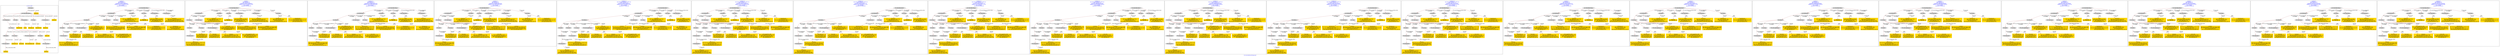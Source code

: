 digraph n0 {
fontcolor="blue"
remincross="true"
label="s13-s-art-institute-of-chicago.xml"
subgraph cluster_0 {
label="1-correct model"
n2[style="filled",color="white",fillcolor="lightgray",label="E12_Production1"];
n3[style="filled",color="white",fillcolor="lightgray",label="E21_Person1"];
n4[style="filled",color="white",fillcolor="lightgray",label="E69_Death1"];
n5[style="filled",color="white",fillcolor="lightgray",label="E74_Group1"];
n6[style="filled",color="white",fillcolor="lightgray",label="E82_Actor_Appellation1"];
n7[style="filled",color="white",fillcolor="lightgray",label="E67_Birth1"];
n8[shape="plaintext",style="filled",fillcolor="gold",label="Artist_URI"];
n9[style="filled",color="white",fillcolor="lightgray",label="E22_Man-Made_Object1"];
n10[style="filled",color="white",fillcolor="lightgray",label="E35_Title1"];
n11[style="filled",color="white",fillcolor="lightgray",label="E8_Acquisition1"];
n12[style="filled",color="white",fillcolor="lightgray",label="E55_Type1"];
n13[style="filled",color="white",fillcolor="lightgray",label="E54_Dimension1"];
n14[shape="plaintext",style="filled",fillcolor="gold",label="Linktodata"];
n15[shape="plaintext",style="filled",fillcolor="gold",label="Titleofartwork"];
n16[style="filled",color="white",fillcolor="lightgray",label="E38_Image1"];
n17[shape="plaintext",style="filled",fillcolor="gold",label="ImageURL"];
n18[style="filled",color="white",fillcolor="lightgray",label="E52_Time-Span1"];
n19[shape="plaintext",style="filled",fillcolor="gold",label="birthYear"];
n20[style="filled",color="white",fillcolor="lightgray",label="E52_Time-Span2"];
n21[shape="plaintext",style="filled",fillcolor="gold",label="deathYear"];
n22[shape="plaintext",style="filled",fillcolor="gold",label="Dimensions"];
n23[shape="plaintext",style="filled",fillcolor="gold",label="Technique_uri"];
n24[shape="plaintext",style="filled",fillcolor="gold",label="Typeofartwork"];
n25[shape="plaintext",style="filled",fillcolor="gold",label="Nationality_uri"];
n26[shape="plaintext",style="filled",fillcolor="gold",label="Nationality"];
n27[shape="plaintext",style="filled",fillcolor="gold",label="Artist_Appellation_URI"];
n28[shape="plaintext",style="filled",fillcolor="gold",label="Artistname"];
n29[shape="plaintext",style="filled",fillcolor="gold",label="Credit"];
}
subgraph cluster_1 {
label="candidate 0\nlink coherence:1.0\nnode coherence:1.0\nconfidence:0.5679727598095913\nmapping score:0.5702766342222447\ncost:25.99985\n-precision:0.58-recall:0.56"
n31[style="filled",color="white",fillcolor="lightgray",label="E12_Production1"];
n32[style="filled",color="white",fillcolor="lightgray",label="E21_Person1"];
n33[style="filled",color="white",fillcolor="lightgray",label="E52_Time-Span2"];
n34[style="filled",color="white",fillcolor="lightgray",label="E55_Type1"];
n35[style="filled",color="white",fillcolor="lightgray",label="E67_Birth1"];
n36[style="filled",color="white",fillcolor="lightgray",label="E74_Group1"];
n37[style="filled",color="white",fillcolor="lightgray",label="E82_Actor_Appellation1"];
n38[style="filled",color="white",fillcolor="lightgray",label="E22_Man-Made_Object1"];
n39[style="filled",color="white",fillcolor="lightgray",label="E30_Right1"];
n40[style="filled",color="white",fillcolor="lightgray",label="E35_Title1"];
n41[style="filled",color="white",fillcolor="lightgray",label="E40_Legal_Body1"];
n42[style="filled",color="white",fillcolor="lightgray",label="E54_Dimension1"];
n43[style="filled",color="white",fillcolor="lightgray",label="E52_Time-Span1"];
n44[shape="plaintext",style="filled",fillcolor="gold",label="Artist_URI\n[E21_Person,classLink,0.583]\n[E82_Actor_Appellation,classLink,0.417]\n[E82_Actor_Appellation,label,0.0]\n[E35_Title,label,0.0]"];
n45[shape="plaintext",style="filled",fillcolor="gold",label="deathYear\n[E52_Time-Span,P82_at_some_time_within,0.411]\n[E52_Time-Span,P82b_end_of_the_end,0.342]\n[E52_Time-Span,P82a_begin_of_the_begin,0.209]\n[E52_Time-Span,label,0.037]"];
n46[shape="plaintext",style="filled",fillcolor="gold",label="birthYear\n[E52_Time-Span,P82a_begin_of_the_begin,0.488]\n[E52_Time-Span,P82_at_some_time_within,0.412]\n[E52_Time-Span,label,0.06]\n[E52_Time-Span,P82b_end_of_the_end,0.04]"];
n47[shape="plaintext",style="filled",fillcolor="gold",label="Linktodata\n[E82_Actor_Appellation,label,0.786]\n[E54_Dimension,P3_has_note,0.174]\n[E52_Time-Span,P82b_end_of_the_end,0.023]\n[E52_Time-Span,P82_at_some_time_within,0.016]"];
n48[shape="plaintext",style="filled",fillcolor="gold",label="ImageURL\n[E35_Title,label,1.0]"];
n49[shape="plaintext",style="filled",fillcolor="gold",label="Typeofartwork\n[E55_Type,label,0.497]\n[E29_Design_or_Procedure,P3_has_note,0.497]\n[E35_Title,label,0.004]\n[E55_Type,classLink,0.001]"];
n50[shape="plaintext",style="filled",fillcolor="gold",label="Nationality_uri\n[E74_Group,classLink,0.792]\n[E74_Group,label,0.115]\n[E55_Type,classLink,0.089]\n[E35_Title,label,0.004]"];
n51[shape="plaintext",style="filled",fillcolor="gold",label="Credit\n[E30_Right,P3_has_note,0.662]\n[E82_Actor_Appellation,label,0.222]\n[E35_Title,label,0.111]\n[E40_Legal_Body,label,0.004]"];
n52[shape="plaintext",style="filled",fillcolor="gold",label="Dimensions\n[E54_Dimension,P3_has_note,0.917]\n[E82_Actor_Appellation,label,0.07]\n[E52_Time-Span,P82b_end_of_the_end,0.008]\n[E52_Time-Span,P82_at_some_time_within,0.005]"];
n53[shape="plaintext",style="filled",fillcolor="gold",label="Artistname\n[E82_Actor_Appellation,label,0.879]\n[E35_Title,label,0.114]\n[E30_Right,P3_has_note,0.006]\n[E29_Design_or_Procedure,P3_has_note,0.001]"];
n54[shape="plaintext",style="filled",fillcolor="gold",label="Titleofartwork\n[E52_Time-Span,P82_at_some_time_within,0.318]\n[E35_Title,label,0.301]\n[E52_Time-Span,P82a_begin_of_the_begin,0.22]\n[E52_Time-Span,P82b_end_of_the_end,0.16]"];
n55[shape="plaintext",style="filled",fillcolor="gold",label="Nationality\n[E74_Group,label,0.62]\n[E74_Group,classLink,0.361]\n[E35_Title,label,0.019]\n[E30_Right,P3_has_note,0.0]"];
n56[shape="plaintext",style="filled",fillcolor="gold",label="Artist_Appellation_URI\n[E82_Actor_Appellation,classLink,0.896]\n[E21_Person,classLink,0.104]\n[E82_Actor_Appellation,label,0.0]\n[E35_Title,label,0.0]"];
n57[shape="plaintext",style="filled",fillcolor="gold",label="Technique_uri\n[E55_Type,classLink,0.702]\n[E74_Group,classLink,0.297]\n[E35_Title,label,0.001]\n[E29_Design_or_Procedure,P3_has_note,0.0]"];
}
subgraph cluster_2 {
label="candidate 1\nlink coherence:1.0\nnode coherence:1.0\nconfidence:0.5679727598095913\nmapping score:0.5702766342222447\ncost:25.99986\n-precision:0.58-recall:0.56"
n59[style="filled",color="white",fillcolor="lightgray",label="E12_Production1"];
n60[style="filled",color="white",fillcolor="lightgray",label="E21_Person1"];
n61[style="filled",color="white",fillcolor="lightgray",label="E52_Time-Span2"];
n62[style="filled",color="white",fillcolor="lightgray",label="E67_Birth1"];
n63[style="filled",color="white",fillcolor="lightgray",label="E74_Group1"];
n64[style="filled",color="white",fillcolor="lightgray",label="E82_Actor_Appellation1"];
n65[style="filled",color="white",fillcolor="lightgray",label="E22_Man-Made_Object1"];
n66[style="filled",color="white",fillcolor="lightgray",label="E30_Right1"];
n67[style="filled",color="white",fillcolor="lightgray",label="E35_Title1"];
n68[style="filled",color="white",fillcolor="lightgray",label="E40_Legal_Body1"];
n69[style="filled",color="white",fillcolor="lightgray",label="E54_Dimension1"];
n70[style="filled",color="white",fillcolor="lightgray",label="E55_Type2"];
n71[style="filled",color="white",fillcolor="lightgray",label="E52_Time-Span1"];
n72[shape="plaintext",style="filled",fillcolor="gold",label="Artist_URI\n[E21_Person,classLink,0.583]\n[E82_Actor_Appellation,classLink,0.417]\n[E82_Actor_Appellation,label,0.0]\n[E35_Title,label,0.0]"];
n73[shape="plaintext",style="filled",fillcolor="gold",label="deathYear\n[E52_Time-Span,P82_at_some_time_within,0.411]\n[E52_Time-Span,P82b_end_of_the_end,0.342]\n[E52_Time-Span,P82a_begin_of_the_begin,0.209]\n[E52_Time-Span,label,0.037]"];
n74[shape="plaintext",style="filled",fillcolor="gold",label="birthYear\n[E52_Time-Span,P82a_begin_of_the_begin,0.488]\n[E52_Time-Span,P82_at_some_time_within,0.412]\n[E52_Time-Span,label,0.06]\n[E52_Time-Span,P82b_end_of_the_end,0.04]"];
n75[shape="plaintext",style="filled",fillcolor="gold",label="Linktodata\n[E82_Actor_Appellation,label,0.786]\n[E54_Dimension,P3_has_note,0.174]\n[E52_Time-Span,P82b_end_of_the_end,0.023]\n[E52_Time-Span,P82_at_some_time_within,0.016]"];
n76[shape="plaintext",style="filled",fillcolor="gold",label="ImageURL\n[E35_Title,label,1.0]"];
n77[shape="plaintext",style="filled",fillcolor="gold",label="Technique_uri\n[E55_Type,classLink,0.702]\n[E74_Group,classLink,0.297]\n[E35_Title,label,0.001]\n[E29_Design_or_Procedure,P3_has_note,0.0]"];
n78[shape="plaintext",style="filled",fillcolor="gold",label="Nationality_uri\n[E74_Group,classLink,0.792]\n[E74_Group,label,0.115]\n[E55_Type,classLink,0.089]\n[E35_Title,label,0.004]"];
n79[shape="plaintext",style="filled",fillcolor="gold",label="Typeofartwork\n[E55_Type,label,0.497]\n[E29_Design_or_Procedure,P3_has_note,0.497]\n[E35_Title,label,0.004]\n[E55_Type,classLink,0.001]"];
n80[shape="plaintext",style="filled",fillcolor="gold",label="Credit\n[E30_Right,P3_has_note,0.662]\n[E82_Actor_Appellation,label,0.222]\n[E35_Title,label,0.111]\n[E40_Legal_Body,label,0.004]"];
n81[shape="plaintext",style="filled",fillcolor="gold",label="Dimensions\n[E54_Dimension,P3_has_note,0.917]\n[E82_Actor_Appellation,label,0.07]\n[E52_Time-Span,P82b_end_of_the_end,0.008]\n[E52_Time-Span,P82_at_some_time_within,0.005]"];
n82[shape="plaintext",style="filled",fillcolor="gold",label="Artistname\n[E82_Actor_Appellation,label,0.879]\n[E35_Title,label,0.114]\n[E30_Right,P3_has_note,0.006]\n[E29_Design_or_Procedure,P3_has_note,0.001]"];
n83[shape="plaintext",style="filled",fillcolor="gold",label="Titleofartwork\n[E52_Time-Span,P82_at_some_time_within,0.318]\n[E35_Title,label,0.301]\n[E52_Time-Span,P82a_begin_of_the_begin,0.22]\n[E52_Time-Span,P82b_end_of_the_end,0.16]"];
n84[shape="plaintext",style="filled",fillcolor="gold",label="Nationality\n[E74_Group,label,0.62]\n[E74_Group,classLink,0.361]\n[E35_Title,label,0.019]\n[E30_Right,P3_has_note,0.0]"];
n85[shape="plaintext",style="filled",fillcolor="gold",label="Artist_Appellation_URI\n[E82_Actor_Appellation,classLink,0.896]\n[E21_Person,classLink,0.104]\n[E82_Actor_Appellation,label,0.0]\n[E35_Title,label,0.0]"];
}
subgraph cluster_3 {
label="candidate 10\nlink coherence:1.0\nnode coherence:1.0\nconfidence:0.47328907640015033\nmapping score:0.5387154064190977\ncost:25.99985\n-precision:0.54-recall:0.52"
n87[style="filled",color="white",fillcolor="lightgray",label="E12_Production1"];
n88[style="filled",color="white",fillcolor="lightgray",label="E21_Person1"];
n89[style="filled",color="white",fillcolor="lightgray",label="E52_Time-Span2"];
n90[style="filled",color="white",fillcolor="lightgray",label="E55_Type1"];
n91[style="filled",color="white",fillcolor="lightgray",label="E67_Birth1"];
n92[style="filled",color="white",fillcolor="lightgray",label="E74_Group1"];
n93[style="filled",color="white",fillcolor="lightgray",label="E82_Actor_Appellation1"];
n94[style="filled",color="white",fillcolor="lightgray",label="E22_Man-Made_Object1"];
n95[style="filled",color="white",fillcolor="lightgray",label="E30_Right1"];
n96[style="filled",color="white",fillcolor="lightgray",label="E35_Title1"];
n97[style="filled",color="white",fillcolor="lightgray",label="E40_Legal_Body1"];
n98[style="filled",color="white",fillcolor="lightgray",label="E54_Dimension1"];
n99[style="filled",color="white",fillcolor="lightgray",label="E52_Time-Span1"];
n100[shape="plaintext",style="filled",fillcolor="gold",label="Artist_Appellation_URI\n[E82_Actor_Appellation,classLink,0.896]\n[E21_Person,classLink,0.104]\n[E82_Actor_Appellation,label,0.0]\n[E35_Title,label,0.0]"];
n101[shape="plaintext",style="filled",fillcolor="gold",label="Titleofartwork\n[E52_Time-Span,P82_at_some_time_within,0.318]\n[E35_Title,label,0.301]\n[E52_Time-Span,P82a_begin_of_the_begin,0.22]\n[E52_Time-Span,P82b_end_of_the_end,0.16]"];
n102[shape="plaintext",style="filled",fillcolor="gold",label="deathYear\n[E52_Time-Span,P82_at_some_time_within,0.411]\n[E52_Time-Span,P82b_end_of_the_end,0.342]\n[E52_Time-Span,P82a_begin_of_the_begin,0.209]\n[E52_Time-Span,label,0.037]"];
n103[shape="plaintext",style="filled",fillcolor="gold",label="Linktodata\n[E82_Actor_Appellation,label,0.786]\n[E54_Dimension,P3_has_note,0.174]\n[E52_Time-Span,P82b_end_of_the_end,0.023]\n[E52_Time-Span,P82_at_some_time_within,0.016]"];
n104[shape="plaintext",style="filled",fillcolor="gold",label="ImageURL\n[E35_Title,label,1.0]"];
n105[shape="plaintext",style="filled",fillcolor="gold",label="Typeofartwork\n[E55_Type,label,0.497]\n[E29_Design_or_Procedure,P3_has_note,0.497]\n[E35_Title,label,0.004]\n[E55_Type,classLink,0.001]"];
n106[shape="plaintext",style="filled",fillcolor="gold",label="Nationality_uri\n[E74_Group,classLink,0.792]\n[E74_Group,label,0.115]\n[E55_Type,classLink,0.089]\n[E35_Title,label,0.004]"];
n107[shape="plaintext",style="filled",fillcolor="gold",label="Credit\n[E30_Right,P3_has_note,0.662]\n[E82_Actor_Appellation,label,0.222]\n[E35_Title,label,0.111]\n[E40_Legal_Body,label,0.004]"];
n108[shape="plaintext",style="filled",fillcolor="gold",label="Dimensions\n[E54_Dimension,P3_has_note,0.917]\n[E82_Actor_Appellation,label,0.07]\n[E52_Time-Span,P82b_end_of_the_end,0.008]\n[E52_Time-Span,P82_at_some_time_within,0.005]"];
n109[shape="plaintext",style="filled",fillcolor="gold",label="Artistname\n[E82_Actor_Appellation,label,0.879]\n[E35_Title,label,0.114]\n[E30_Right,P3_has_note,0.006]\n[E29_Design_or_Procedure,P3_has_note,0.001]"];
n110[shape="plaintext",style="filled",fillcolor="gold",label="birthYear\n[E52_Time-Span,P82a_begin_of_the_begin,0.488]\n[E52_Time-Span,P82_at_some_time_within,0.412]\n[E52_Time-Span,label,0.06]\n[E52_Time-Span,P82b_end_of_the_end,0.04]"];
n111[shape="plaintext",style="filled",fillcolor="gold",label="Nationality\n[E74_Group,label,0.62]\n[E74_Group,classLink,0.361]\n[E35_Title,label,0.019]\n[E30_Right,P3_has_note,0.0]"];
n112[shape="plaintext",style="filled",fillcolor="gold",label="Technique_uri\n[E55_Type,classLink,0.702]\n[E74_Group,classLink,0.297]\n[E35_Title,label,0.001]\n[E29_Design_or_Procedure,P3_has_note,0.0]"];
n113[shape="plaintext",style="filled",fillcolor="gold",label="Artist_URI\n[E21_Person,classLink,0.583]\n[E82_Actor_Appellation,classLink,0.417]\n[E82_Actor_Appellation,label,0.0]\n[E35_Title,label,0.0]"];
}
subgraph cluster_4 {
label="candidate 11\nlink coherence:1.0\nnode coherence:1.0\nconfidence:0.47328907640015033\nmapping score:0.5387154064190977\ncost:25.99986\n-precision:0.54-recall:0.52"
n115[style="filled",color="white",fillcolor="lightgray",label="E12_Production1"];
n116[style="filled",color="white",fillcolor="lightgray",label="E21_Person1"];
n117[style="filled",color="white",fillcolor="lightgray",label="E52_Time-Span2"];
n118[style="filled",color="white",fillcolor="lightgray",label="E67_Birth1"];
n119[style="filled",color="white",fillcolor="lightgray",label="E74_Group1"];
n120[style="filled",color="white",fillcolor="lightgray",label="E82_Actor_Appellation1"];
n121[style="filled",color="white",fillcolor="lightgray",label="E22_Man-Made_Object1"];
n122[style="filled",color="white",fillcolor="lightgray",label="E30_Right1"];
n123[style="filled",color="white",fillcolor="lightgray",label="E35_Title1"];
n124[style="filled",color="white",fillcolor="lightgray",label="E40_Legal_Body1"];
n125[style="filled",color="white",fillcolor="lightgray",label="E54_Dimension1"];
n126[style="filled",color="white",fillcolor="lightgray",label="E55_Type2"];
n127[style="filled",color="white",fillcolor="lightgray",label="E52_Time-Span1"];
n128[shape="plaintext",style="filled",fillcolor="gold",label="Artist_Appellation_URI\n[E82_Actor_Appellation,classLink,0.896]\n[E21_Person,classLink,0.104]\n[E82_Actor_Appellation,label,0.0]\n[E35_Title,label,0.0]"];
n129[shape="plaintext",style="filled",fillcolor="gold",label="Titleofartwork\n[E52_Time-Span,P82_at_some_time_within,0.318]\n[E35_Title,label,0.301]\n[E52_Time-Span,P82a_begin_of_the_begin,0.22]\n[E52_Time-Span,P82b_end_of_the_end,0.16]"];
n130[shape="plaintext",style="filled",fillcolor="gold",label="deathYear\n[E52_Time-Span,P82_at_some_time_within,0.411]\n[E52_Time-Span,P82b_end_of_the_end,0.342]\n[E52_Time-Span,P82a_begin_of_the_begin,0.209]\n[E52_Time-Span,label,0.037]"];
n131[shape="plaintext",style="filled",fillcolor="gold",label="Linktodata\n[E82_Actor_Appellation,label,0.786]\n[E54_Dimension,P3_has_note,0.174]\n[E52_Time-Span,P82b_end_of_the_end,0.023]\n[E52_Time-Span,P82_at_some_time_within,0.016]"];
n132[shape="plaintext",style="filled",fillcolor="gold",label="ImageURL\n[E35_Title,label,1.0]"];
n133[shape="plaintext",style="filled",fillcolor="gold",label="Technique_uri\n[E55_Type,classLink,0.702]\n[E74_Group,classLink,0.297]\n[E35_Title,label,0.001]\n[E29_Design_or_Procedure,P3_has_note,0.0]"];
n134[shape="plaintext",style="filled",fillcolor="gold",label="Nationality_uri\n[E74_Group,classLink,0.792]\n[E74_Group,label,0.115]\n[E55_Type,classLink,0.089]\n[E35_Title,label,0.004]"];
n135[shape="plaintext",style="filled",fillcolor="gold",label="Typeofartwork\n[E55_Type,label,0.497]\n[E29_Design_or_Procedure,P3_has_note,0.497]\n[E35_Title,label,0.004]\n[E55_Type,classLink,0.001]"];
n136[shape="plaintext",style="filled",fillcolor="gold",label="Credit\n[E30_Right,P3_has_note,0.662]\n[E82_Actor_Appellation,label,0.222]\n[E35_Title,label,0.111]\n[E40_Legal_Body,label,0.004]"];
n137[shape="plaintext",style="filled",fillcolor="gold",label="Dimensions\n[E54_Dimension,P3_has_note,0.917]\n[E82_Actor_Appellation,label,0.07]\n[E52_Time-Span,P82b_end_of_the_end,0.008]\n[E52_Time-Span,P82_at_some_time_within,0.005]"];
n138[shape="plaintext",style="filled",fillcolor="gold",label="Artistname\n[E82_Actor_Appellation,label,0.879]\n[E35_Title,label,0.114]\n[E30_Right,P3_has_note,0.006]\n[E29_Design_or_Procedure,P3_has_note,0.001]"];
n139[shape="plaintext",style="filled",fillcolor="gold",label="birthYear\n[E52_Time-Span,P82a_begin_of_the_begin,0.488]\n[E52_Time-Span,P82_at_some_time_within,0.412]\n[E52_Time-Span,label,0.06]\n[E52_Time-Span,P82b_end_of_the_end,0.04]"];
n140[shape="plaintext",style="filled",fillcolor="gold",label="Nationality\n[E74_Group,label,0.62]\n[E74_Group,classLink,0.361]\n[E35_Title,label,0.019]\n[E30_Right,P3_has_note,0.0]"];
n141[shape="plaintext",style="filled",fillcolor="gold",label="Artist_URI\n[E21_Person,classLink,0.583]\n[E82_Actor_Appellation,classLink,0.417]\n[E82_Actor_Appellation,label,0.0]\n[E35_Title,label,0.0]"];
}
subgraph cluster_5 {
label="candidate 12\nlink coherence:0.9642857142857143\nnode coherence:1.0\nconfidence:0.5679727598095913\nmapping score:0.5702766342222447\ncost:126.99983\n-precision:0.57-recall:0.59"
n143[style="filled",color="white",fillcolor="lightgray",label="E12_Production1"];
n144[style="filled",color="white",fillcolor="lightgray",label="E21_Person1"];
n145[style="filled",color="white",fillcolor="lightgray",label="E52_Time-Span2"];
n146[style="filled",color="white",fillcolor="lightgray",label="E55_Type1"];
n147[style="filled",color="white",fillcolor="lightgray",label="E67_Birth1"];
n148[style="filled",color="white",fillcolor="lightgray",label="E69_Death1"];
n149[style="filled",color="white",fillcolor="lightgray",label="E74_Group1"];
n150[style="filled",color="white",fillcolor="lightgray",label="E82_Actor_Appellation1"];
n151[style="filled",color="white",fillcolor="lightgray",label="E22_Man-Made_Object1"];
n152[style="filled",color="white",fillcolor="lightgray",label="E30_Right1"];
n153[style="filled",color="white",fillcolor="lightgray",label="E35_Title1"];
n154[style="filled",color="white",fillcolor="lightgray",label="E40_Legal_Body1"];
n155[style="filled",color="white",fillcolor="lightgray",label="E52_Time-Span1"];
n156[style="filled",color="white",fillcolor="lightgray",label="E52_Time-Span3"];
n157[style="filled",color="white",fillcolor="lightgray",label="E54_Dimension1"];
n158[shape="plaintext",style="filled",fillcolor="gold",label="Artist_URI\n[E21_Person,classLink,0.583]\n[E82_Actor_Appellation,classLink,0.417]\n[E82_Actor_Appellation,label,0.0]\n[E35_Title,label,0.0]"];
n159[shape="plaintext",style="filled",fillcolor="gold",label="deathYear\n[E52_Time-Span,P82_at_some_time_within,0.411]\n[E52_Time-Span,P82b_end_of_the_end,0.342]\n[E52_Time-Span,P82a_begin_of_the_begin,0.209]\n[E52_Time-Span,label,0.037]"];
n160[shape="plaintext",style="filled",fillcolor="gold",label="birthYear\n[E52_Time-Span,P82a_begin_of_the_begin,0.488]\n[E52_Time-Span,P82_at_some_time_within,0.412]\n[E52_Time-Span,label,0.06]\n[E52_Time-Span,P82b_end_of_the_end,0.04]"];
n161[shape="plaintext",style="filled",fillcolor="gold",label="Linktodata\n[E82_Actor_Appellation,label,0.786]\n[E54_Dimension,P3_has_note,0.174]\n[E52_Time-Span,P82b_end_of_the_end,0.023]\n[E52_Time-Span,P82_at_some_time_within,0.016]"];
n162[shape="plaintext",style="filled",fillcolor="gold",label="ImageURL\n[E35_Title,label,1.0]"];
n163[shape="plaintext",style="filled",fillcolor="gold",label="Titleofartwork\n[E52_Time-Span,P82_at_some_time_within,0.318]\n[E35_Title,label,0.301]\n[E52_Time-Span,P82a_begin_of_the_begin,0.22]\n[E52_Time-Span,P82b_end_of_the_end,0.16]"];
n164[shape="plaintext",style="filled",fillcolor="gold",label="Typeofartwork\n[E55_Type,label,0.497]\n[E29_Design_or_Procedure,P3_has_note,0.497]\n[E35_Title,label,0.004]\n[E55_Type,classLink,0.001]"];
n165[shape="plaintext",style="filled",fillcolor="gold",label="Nationality_uri\n[E74_Group,classLink,0.792]\n[E74_Group,label,0.115]\n[E55_Type,classLink,0.089]\n[E35_Title,label,0.004]"];
n166[shape="plaintext",style="filled",fillcolor="gold",label="Credit\n[E30_Right,P3_has_note,0.662]\n[E82_Actor_Appellation,label,0.222]\n[E35_Title,label,0.111]\n[E40_Legal_Body,label,0.004]"];
n167[shape="plaintext",style="filled",fillcolor="gold",label="Dimensions\n[E54_Dimension,P3_has_note,0.917]\n[E82_Actor_Appellation,label,0.07]\n[E52_Time-Span,P82b_end_of_the_end,0.008]\n[E52_Time-Span,P82_at_some_time_within,0.005]"];
n168[shape="plaintext",style="filled",fillcolor="gold",label="Artistname\n[E82_Actor_Appellation,label,0.879]\n[E35_Title,label,0.114]\n[E30_Right,P3_has_note,0.006]\n[E29_Design_or_Procedure,P3_has_note,0.001]"];
n169[shape="plaintext",style="filled",fillcolor="gold",label="Nationality\n[E74_Group,label,0.62]\n[E74_Group,classLink,0.361]\n[E35_Title,label,0.019]\n[E30_Right,P3_has_note,0.0]"];
n170[shape="plaintext",style="filled",fillcolor="gold",label="Artist_Appellation_URI\n[E82_Actor_Appellation,classLink,0.896]\n[E21_Person,classLink,0.104]\n[E82_Actor_Appellation,label,0.0]\n[E35_Title,label,0.0]"];
n171[shape="plaintext",style="filled",fillcolor="gold",label="Technique_uri\n[E55_Type,classLink,0.702]\n[E74_Group,classLink,0.297]\n[E35_Title,label,0.001]\n[E29_Design_or_Procedure,P3_has_note,0.0]"];
}
subgraph cluster_6 {
label="candidate 13\nlink coherence:0.9642857142857143\nnode coherence:1.0\nconfidence:0.5679727598095913\nmapping score:0.5702766342222447\ncost:126.99984\n-precision:0.57-recall:0.59"
n173[style="filled",color="white",fillcolor="lightgray",label="E12_Production1"];
n174[style="filled",color="white",fillcolor="lightgray",label="E21_Person1"];
n175[style="filled",color="white",fillcolor="lightgray",label="E52_Time-Span2"];
n176[style="filled",color="white",fillcolor="lightgray",label="E67_Birth1"];
n177[style="filled",color="white",fillcolor="lightgray",label="E69_Death1"];
n178[style="filled",color="white",fillcolor="lightgray",label="E74_Group1"];
n179[style="filled",color="white",fillcolor="lightgray",label="E82_Actor_Appellation1"];
n180[style="filled",color="white",fillcolor="lightgray",label="E22_Man-Made_Object1"];
n181[style="filled",color="white",fillcolor="lightgray",label="E30_Right1"];
n182[style="filled",color="white",fillcolor="lightgray",label="E35_Title1"];
n183[style="filled",color="white",fillcolor="lightgray",label="E40_Legal_Body1"];
n184[style="filled",color="white",fillcolor="lightgray",label="E55_Type2"];
n185[style="filled",color="white",fillcolor="lightgray",label="E52_Time-Span1"];
n186[style="filled",color="white",fillcolor="lightgray",label="E52_Time-Span3"];
n187[style="filled",color="white",fillcolor="lightgray",label="E54_Dimension1"];
n188[shape="plaintext",style="filled",fillcolor="gold",label="Artist_URI\n[E21_Person,classLink,0.583]\n[E82_Actor_Appellation,classLink,0.417]\n[E82_Actor_Appellation,label,0.0]\n[E35_Title,label,0.0]"];
n189[shape="plaintext",style="filled",fillcolor="gold",label="deathYear\n[E52_Time-Span,P82_at_some_time_within,0.411]\n[E52_Time-Span,P82b_end_of_the_end,0.342]\n[E52_Time-Span,P82a_begin_of_the_begin,0.209]\n[E52_Time-Span,label,0.037]"];
n190[shape="plaintext",style="filled",fillcolor="gold",label="birthYear\n[E52_Time-Span,P82a_begin_of_the_begin,0.488]\n[E52_Time-Span,P82_at_some_time_within,0.412]\n[E52_Time-Span,label,0.06]\n[E52_Time-Span,P82b_end_of_the_end,0.04]"];
n191[shape="plaintext",style="filled",fillcolor="gold",label="Linktodata\n[E82_Actor_Appellation,label,0.786]\n[E54_Dimension,P3_has_note,0.174]\n[E52_Time-Span,P82b_end_of_the_end,0.023]\n[E52_Time-Span,P82_at_some_time_within,0.016]"];
n192[shape="plaintext",style="filled",fillcolor="gold",label="ImageURL\n[E35_Title,label,1.0]"];
n193[shape="plaintext",style="filled",fillcolor="gold",label="Titleofartwork\n[E52_Time-Span,P82_at_some_time_within,0.318]\n[E35_Title,label,0.301]\n[E52_Time-Span,P82a_begin_of_the_begin,0.22]\n[E52_Time-Span,P82b_end_of_the_end,0.16]"];
n194[shape="plaintext",style="filled",fillcolor="gold",label="Technique_uri\n[E55_Type,classLink,0.702]\n[E74_Group,classLink,0.297]\n[E35_Title,label,0.001]\n[E29_Design_or_Procedure,P3_has_note,0.0]"];
n195[shape="plaintext",style="filled",fillcolor="gold",label="Nationality_uri\n[E74_Group,classLink,0.792]\n[E74_Group,label,0.115]\n[E55_Type,classLink,0.089]\n[E35_Title,label,0.004]"];
n196[shape="plaintext",style="filled",fillcolor="gold",label="Typeofartwork\n[E55_Type,label,0.497]\n[E29_Design_or_Procedure,P3_has_note,0.497]\n[E35_Title,label,0.004]\n[E55_Type,classLink,0.001]"];
n197[shape="plaintext",style="filled",fillcolor="gold",label="Credit\n[E30_Right,P3_has_note,0.662]\n[E82_Actor_Appellation,label,0.222]\n[E35_Title,label,0.111]\n[E40_Legal_Body,label,0.004]"];
n198[shape="plaintext",style="filled",fillcolor="gold",label="Dimensions\n[E54_Dimension,P3_has_note,0.917]\n[E82_Actor_Appellation,label,0.07]\n[E52_Time-Span,P82b_end_of_the_end,0.008]\n[E52_Time-Span,P82_at_some_time_within,0.005]"];
n199[shape="plaintext",style="filled",fillcolor="gold",label="Artistname\n[E82_Actor_Appellation,label,0.879]\n[E35_Title,label,0.114]\n[E30_Right,P3_has_note,0.006]\n[E29_Design_or_Procedure,P3_has_note,0.001]"];
n200[shape="plaintext",style="filled",fillcolor="gold",label="Nationality\n[E74_Group,label,0.62]\n[E74_Group,classLink,0.361]\n[E35_Title,label,0.019]\n[E30_Right,P3_has_note,0.0]"];
n201[shape="plaintext",style="filled",fillcolor="gold",label="Artist_Appellation_URI\n[E82_Actor_Appellation,classLink,0.896]\n[E21_Person,classLink,0.104]\n[E82_Actor_Appellation,label,0.0]\n[E35_Title,label,0.0]"];
}
subgraph cluster_7 {
label="candidate 14\nlink coherence:0.9642857142857143\nnode coherence:1.0\nconfidence:0.5615707685241725\nmapping score:0.5681426371271051\ncost:126.99983\n-precision:0.61-recall:0.63"
n203[style="filled",color="white",fillcolor="lightgray",label="E12_Production1"];
n204[style="filled",color="white",fillcolor="lightgray",label="E21_Person1"];
n205[style="filled",color="white",fillcolor="lightgray",label="E52_Time-Span2"];
n206[style="filled",color="white",fillcolor="lightgray",label="E55_Type1"];
n207[style="filled",color="white",fillcolor="lightgray",label="E67_Birth1"];
n208[style="filled",color="white",fillcolor="lightgray",label="E69_Death1"];
n209[style="filled",color="white",fillcolor="lightgray",label="E74_Group1"];
n210[style="filled",color="white",fillcolor="lightgray",label="E82_Actor_Appellation1"];
n211[style="filled",color="white",fillcolor="lightgray",label="E22_Man-Made_Object1"];
n212[style="filled",color="white",fillcolor="lightgray",label="E30_Right1"];
n213[style="filled",color="white",fillcolor="lightgray",label="E35_Title1"];
n214[style="filled",color="white",fillcolor="lightgray",label="E40_Legal_Body1"];
n215[style="filled",color="white",fillcolor="lightgray",label="E52_Time-Span1"];
n216[style="filled",color="white",fillcolor="lightgray",label="E52_Time-Span3"];
n217[style="filled",color="white",fillcolor="lightgray",label="E54_Dimension1"];
n218[shape="plaintext",style="filled",fillcolor="gold",label="Artist_URI\n[E21_Person,classLink,0.583]\n[E82_Actor_Appellation,classLink,0.417]\n[E82_Actor_Appellation,label,0.0]\n[E35_Title,label,0.0]"];
n219[shape="plaintext",style="filled",fillcolor="gold",label="Titleofartwork\n[E52_Time-Span,P82_at_some_time_within,0.318]\n[E35_Title,label,0.301]\n[E52_Time-Span,P82a_begin_of_the_begin,0.22]\n[E52_Time-Span,P82b_end_of_the_end,0.16]"];
n220[shape="plaintext",style="filled",fillcolor="gold",label="birthYear\n[E52_Time-Span,P82a_begin_of_the_begin,0.488]\n[E52_Time-Span,P82_at_some_time_within,0.412]\n[E52_Time-Span,label,0.06]\n[E52_Time-Span,P82b_end_of_the_end,0.04]"];
n221[shape="plaintext",style="filled",fillcolor="gold",label="Linktodata\n[E82_Actor_Appellation,label,0.786]\n[E54_Dimension,P3_has_note,0.174]\n[E52_Time-Span,P82b_end_of_the_end,0.023]\n[E52_Time-Span,P82_at_some_time_within,0.016]"];
n222[shape="plaintext",style="filled",fillcolor="gold",label="deathYear\n[E52_Time-Span,P82_at_some_time_within,0.411]\n[E52_Time-Span,P82b_end_of_the_end,0.342]\n[E52_Time-Span,P82a_begin_of_the_begin,0.209]\n[E52_Time-Span,label,0.037]"];
n223[shape="plaintext",style="filled",fillcolor="gold",label="ImageURL\n[E35_Title,label,1.0]"];
n224[shape="plaintext",style="filled",fillcolor="gold",label="Typeofartwork\n[E55_Type,label,0.497]\n[E29_Design_or_Procedure,P3_has_note,0.497]\n[E35_Title,label,0.004]\n[E55_Type,classLink,0.001]"];
n225[shape="plaintext",style="filled",fillcolor="gold",label="Nationality_uri\n[E74_Group,classLink,0.792]\n[E74_Group,label,0.115]\n[E55_Type,classLink,0.089]\n[E35_Title,label,0.004]"];
n226[shape="plaintext",style="filled",fillcolor="gold",label="Credit\n[E30_Right,P3_has_note,0.662]\n[E82_Actor_Appellation,label,0.222]\n[E35_Title,label,0.111]\n[E40_Legal_Body,label,0.004]"];
n227[shape="plaintext",style="filled",fillcolor="gold",label="Dimensions\n[E54_Dimension,P3_has_note,0.917]\n[E82_Actor_Appellation,label,0.07]\n[E52_Time-Span,P82b_end_of_the_end,0.008]\n[E52_Time-Span,P82_at_some_time_within,0.005]"];
n228[shape="plaintext",style="filled",fillcolor="gold",label="Artistname\n[E82_Actor_Appellation,label,0.879]\n[E35_Title,label,0.114]\n[E30_Right,P3_has_note,0.006]\n[E29_Design_or_Procedure,P3_has_note,0.001]"];
n229[shape="plaintext",style="filled",fillcolor="gold",label="Nationality\n[E74_Group,label,0.62]\n[E74_Group,classLink,0.361]\n[E35_Title,label,0.019]\n[E30_Right,P3_has_note,0.0]"];
n230[shape="plaintext",style="filled",fillcolor="gold",label="Artist_Appellation_URI\n[E82_Actor_Appellation,classLink,0.896]\n[E21_Person,classLink,0.104]\n[E82_Actor_Appellation,label,0.0]\n[E35_Title,label,0.0]"];
n231[shape="plaintext",style="filled",fillcolor="gold",label="Technique_uri\n[E55_Type,classLink,0.702]\n[E74_Group,classLink,0.297]\n[E35_Title,label,0.001]\n[E29_Design_or_Procedure,P3_has_note,0.0]"];
}
subgraph cluster_8 {
label="candidate 15\nlink coherence:0.9642857142857143\nnode coherence:1.0\nconfidence:0.5615707685241725\nmapping score:0.5681426371271051\ncost:126.99984\n-precision:0.61-recall:0.63"
n233[style="filled",color="white",fillcolor="lightgray",label="E12_Production1"];
n234[style="filled",color="white",fillcolor="lightgray",label="E21_Person1"];
n235[style="filled",color="white",fillcolor="lightgray",label="E52_Time-Span2"];
n236[style="filled",color="white",fillcolor="lightgray",label="E67_Birth1"];
n237[style="filled",color="white",fillcolor="lightgray",label="E69_Death1"];
n238[style="filled",color="white",fillcolor="lightgray",label="E74_Group1"];
n239[style="filled",color="white",fillcolor="lightgray",label="E82_Actor_Appellation1"];
n240[style="filled",color="white",fillcolor="lightgray",label="E22_Man-Made_Object1"];
n241[style="filled",color="white",fillcolor="lightgray",label="E30_Right1"];
n242[style="filled",color="white",fillcolor="lightgray",label="E35_Title1"];
n243[style="filled",color="white",fillcolor="lightgray",label="E40_Legal_Body1"];
n244[style="filled",color="white",fillcolor="lightgray",label="E55_Type2"];
n245[style="filled",color="white",fillcolor="lightgray",label="E52_Time-Span1"];
n246[style="filled",color="white",fillcolor="lightgray",label="E52_Time-Span3"];
n247[style="filled",color="white",fillcolor="lightgray",label="E54_Dimension1"];
n248[shape="plaintext",style="filled",fillcolor="gold",label="Artist_URI\n[E21_Person,classLink,0.583]\n[E82_Actor_Appellation,classLink,0.417]\n[E82_Actor_Appellation,label,0.0]\n[E35_Title,label,0.0]"];
n249[shape="plaintext",style="filled",fillcolor="gold",label="Titleofartwork\n[E52_Time-Span,P82_at_some_time_within,0.318]\n[E35_Title,label,0.301]\n[E52_Time-Span,P82a_begin_of_the_begin,0.22]\n[E52_Time-Span,P82b_end_of_the_end,0.16]"];
n250[shape="plaintext",style="filled",fillcolor="gold",label="birthYear\n[E52_Time-Span,P82a_begin_of_the_begin,0.488]\n[E52_Time-Span,P82_at_some_time_within,0.412]\n[E52_Time-Span,label,0.06]\n[E52_Time-Span,P82b_end_of_the_end,0.04]"];
n251[shape="plaintext",style="filled",fillcolor="gold",label="Linktodata\n[E82_Actor_Appellation,label,0.786]\n[E54_Dimension,P3_has_note,0.174]\n[E52_Time-Span,P82b_end_of_the_end,0.023]\n[E52_Time-Span,P82_at_some_time_within,0.016]"];
n252[shape="plaintext",style="filled",fillcolor="gold",label="deathYear\n[E52_Time-Span,P82_at_some_time_within,0.411]\n[E52_Time-Span,P82b_end_of_the_end,0.342]\n[E52_Time-Span,P82a_begin_of_the_begin,0.209]\n[E52_Time-Span,label,0.037]"];
n253[shape="plaintext",style="filled",fillcolor="gold",label="ImageURL\n[E35_Title,label,1.0]"];
n254[shape="plaintext",style="filled",fillcolor="gold",label="Technique_uri\n[E55_Type,classLink,0.702]\n[E74_Group,classLink,0.297]\n[E35_Title,label,0.001]\n[E29_Design_or_Procedure,P3_has_note,0.0]"];
n255[shape="plaintext",style="filled",fillcolor="gold",label="Nationality_uri\n[E74_Group,classLink,0.792]\n[E74_Group,label,0.115]\n[E55_Type,classLink,0.089]\n[E35_Title,label,0.004]"];
n256[shape="plaintext",style="filled",fillcolor="gold",label="Typeofartwork\n[E55_Type,label,0.497]\n[E29_Design_or_Procedure,P3_has_note,0.497]\n[E35_Title,label,0.004]\n[E55_Type,classLink,0.001]"];
n257[shape="plaintext",style="filled",fillcolor="gold",label="Credit\n[E30_Right,P3_has_note,0.662]\n[E82_Actor_Appellation,label,0.222]\n[E35_Title,label,0.111]\n[E40_Legal_Body,label,0.004]"];
n258[shape="plaintext",style="filled",fillcolor="gold",label="Dimensions\n[E54_Dimension,P3_has_note,0.917]\n[E82_Actor_Appellation,label,0.07]\n[E52_Time-Span,P82b_end_of_the_end,0.008]\n[E52_Time-Span,P82_at_some_time_within,0.005]"];
n259[shape="plaintext",style="filled",fillcolor="gold",label="Artistname\n[E82_Actor_Appellation,label,0.879]\n[E35_Title,label,0.114]\n[E30_Right,P3_has_note,0.006]\n[E29_Design_or_Procedure,P3_has_note,0.001]"];
n260[shape="plaintext",style="filled",fillcolor="gold",label="Nationality\n[E74_Group,label,0.62]\n[E74_Group,classLink,0.361]\n[E35_Title,label,0.019]\n[E30_Right,P3_has_note,0.0]"];
n261[shape="plaintext",style="filled",fillcolor="gold",label="Artist_Appellation_URI\n[E82_Actor_Appellation,classLink,0.896]\n[E21_Person,classLink,0.104]\n[E82_Actor_Appellation,label,0.0]\n[E35_Title,label,0.0]"];
}
subgraph cluster_9 {
label="candidate 16\nlink coherence:0.9642857142857143\nnode coherence:1.0\nconfidence:0.4995199226340882\nmapping score:0.5474590218304103\ncost:126.99983\n-precision:0.5-recall:0.52"
n263[style="filled",color="white",fillcolor="lightgray",label="E12_Production1"];
n264[style="filled",color="white",fillcolor="lightgray",label="E21_Person1"];
n265[style="filled",color="white",fillcolor="lightgray",label="E52_Time-Span2"];
n266[style="filled",color="white",fillcolor="lightgray",label="E55_Type1"];
n267[style="filled",color="white",fillcolor="lightgray",label="E67_Birth1"];
n268[style="filled",color="white",fillcolor="lightgray",label="E69_Death1"];
n269[style="filled",color="white",fillcolor="lightgray",label="E74_Group1"];
n270[style="filled",color="white",fillcolor="lightgray",label="E82_Actor_Appellation1"];
n271[style="filled",color="white",fillcolor="lightgray",label="E22_Man-Made_Object1"];
n272[style="filled",color="white",fillcolor="lightgray",label="E30_Right1"];
n273[style="filled",color="white",fillcolor="lightgray",label="E35_Title1"];
n274[style="filled",color="white",fillcolor="lightgray",label="E40_Legal_Body1"];
n275[style="filled",color="white",fillcolor="lightgray",label="E52_Time-Span1"];
n276[style="filled",color="white",fillcolor="lightgray",label="E52_Time-Span3"];
n277[style="filled",color="white",fillcolor="lightgray",label="E54_Dimension1"];
n278[shape="plaintext",style="filled",fillcolor="gold",label="Artist_Appellation_URI\n[E82_Actor_Appellation,classLink,0.896]\n[E21_Person,classLink,0.104]\n[E82_Actor_Appellation,label,0.0]\n[E35_Title,label,0.0]"];
n279[shape="plaintext",style="filled",fillcolor="gold",label="deathYear\n[E52_Time-Span,P82_at_some_time_within,0.411]\n[E52_Time-Span,P82b_end_of_the_end,0.342]\n[E52_Time-Span,P82a_begin_of_the_begin,0.209]\n[E52_Time-Span,label,0.037]"];
n280[shape="plaintext",style="filled",fillcolor="gold",label="birthYear\n[E52_Time-Span,P82a_begin_of_the_begin,0.488]\n[E52_Time-Span,P82_at_some_time_within,0.412]\n[E52_Time-Span,label,0.06]\n[E52_Time-Span,P82b_end_of_the_end,0.04]"];
n281[shape="plaintext",style="filled",fillcolor="gold",label="Linktodata\n[E82_Actor_Appellation,label,0.786]\n[E54_Dimension,P3_has_note,0.174]\n[E52_Time-Span,P82b_end_of_the_end,0.023]\n[E52_Time-Span,P82_at_some_time_within,0.016]"];
n282[shape="plaintext",style="filled",fillcolor="gold",label="ImageURL\n[E35_Title,label,1.0]"];
n283[shape="plaintext",style="filled",fillcolor="gold",label="Titleofartwork\n[E52_Time-Span,P82_at_some_time_within,0.318]\n[E35_Title,label,0.301]\n[E52_Time-Span,P82a_begin_of_the_begin,0.22]\n[E52_Time-Span,P82b_end_of_the_end,0.16]"];
n284[shape="plaintext",style="filled",fillcolor="gold",label="Typeofartwork\n[E55_Type,label,0.497]\n[E29_Design_or_Procedure,P3_has_note,0.497]\n[E35_Title,label,0.004]\n[E55_Type,classLink,0.001]"];
n285[shape="plaintext",style="filled",fillcolor="gold",label="Nationality_uri\n[E74_Group,classLink,0.792]\n[E74_Group,label,0.115]\n[E55_Type,classLink,0.089]\n[E35_Title,label,0.004]"];
n286[shape="plaintext",style="filled",fillcolor="gold",label="Credit\n[E30_Right,P3_has_note,0.662]\n[E82_Actor_Appellation,label,0.222]\n[E35_Title,label,0.111]\n[E40_Legal_Body,label,0.004]"];
n287[shape="plaintext",style="filled",fillcolor="gold",label="Dimensions\n[E54_Dimension,P3_has_note,0.917]\n[E82_Actor_Appellation,label,0.07]\n[E52_Time-Span,P82b_end_of_the_end,0.008]\n[E52_Time-Span,P82_at_some_time_within,0.005]"];
n288[shape="plaintext",style="filled",fillcolor="gold",label="Artistname\n[E82_Actor_Appellation,label,0.879]\n[E35_Title,label,0.114]\n[E30_Right,P3_has_note,0.006]\n[E29_Design_or_Procedure,P3_has_note,0.001]"];
n289[shape="plaintext",style="filled",fillcolor="gold",label="Nationality\n[E74_Group,label,0.62]\n[E74_Group,classLink,0.361]\n[E35_Title,label,0.019]\n[E30_Right,P3_has_note,0.0]"];
n290[shape="plaintext",style="filled",fillcolor="gold",label="Technique_uri\n[E55_Type,classLink,0.702]\n[E74_Group,classLink,0.297]\n[E35_Title,label,0.001]\n[E29_Design_or_Procedure,P3_has_note,0.0]"];
n291[shape="plaintext",style="filled",fillcolor="gold",label="Artist_URI\n[E21_Person,classLink,0.583]\n[E82_Actor_Appellation,classLink,0.417]\n[E82_Actor_Appellation,label,0.0]\n[E35_Title,label,0.0]"];
}
subgraph cluster_10 {
label="candidate 17\nlink coherence:0.9642857142857143\nnode coherence:1.0\nconfidence:0.4995199226340882\nmapping score:0.5474590218304103\ncost:126.99984\n-precision:0.5-recall:0.52"
n293[style="filled",color="white",fillcolor="lightgray",label="E12_Production1"];
n294[style="filled",color="white",fillcolor="lightgray",label="E21_Person1"];
n295[style="filled",color="white",fillcolor="lightgray",label="E52_Time-Span2"];
n296[style="filled",color="white",fillcolor="lightgray",label="E67_Birth1"];
n297[style="filled",color="white",fillcolor="lightgray",label="E69_Death1"];
n298[style="filled",color="white",fillcolor="lightgray",label="E74_Group1"];
n299[style="filled",color="white",fillcolor="lightgray",label="E82_Actor_Appellation1"];
n300[style="filled",color="white",fillcolor="lightgray",label="E22_Man-Made_Object1"];
n301[style="filled",color="white",fillcolor="lightgray",label="E30_Right1"];
n302[style="filled",color="white",fillcolor="lightgray",label="E35_Title1"];
n303[style="filled",color="white",fillcolor="lightgray",label="E40_Legal_Body1"];
n304[style="filled",color="white",fillcolor="lightgray",label="E55_Type2"];
n305[style="filled",color="white",fillcolor="lightgray",label="E52_Time-Span1"];
n306[style="filled",color="white",fillcolor="lightgray",label="E52_Time-Span3"];
n307[style="filled",color="white",fillcolor="lightgray",label="E54_Dimension1"];
n308[shape="plaintext",style="filled",fillcolor="gold",label="Artist_Appellation_URI\n[E82_Actor_Appellation,classLink,0.896]\n[E21_Person,classLink,0.104]\n[E82_Actor_Appellation,label,0.0]\n[E35_Title,label,0.0]"];
n309[shape="plaintext",style="filled",fillcolor="gold",label="deathYear\n[E52_Time-Span,P82_at_some_time_within,0.411]\n[E52_Time-Span,P82b_end_of_the_end,0.342]\n[E52_Time-Span,P82a_begin_of_the_begin,0.209]\n[E52_Time-Span,label,0.037]"];
n310[shape="plaintext",style="filled",fillcolor="gold",label="birthYear\n[E52_Time-Span,P82a_begin_of_the_begin,0.488]\n[E52_Time-Span,P82_at_some_time_within,0.412]\n[E52_Time-Span,label,0.06]\n[E52_Time-Span,P82b_end_of_the_end,0.04]"];
n311[shape="plaintext",style="filled",fillcolor="gold",label="Linktodata\n[E82_Actor_Appellation,label,0.786]\n[E54_Dimension,P3_has_note,0.174]\n[E52_Time-Span,P82b_end_of_the_end,0.023]\n[E52_Time-Span,P82_at_some_time_within,0.016]"];
n312[shape="plaintext",style="filled",fillcolor="gold",label="ImageURL\n[E35_Title,label,1.0]"];
n313[shape="plaintext",style="filled",fillcolor="gold",label="Titleofartwork\n[E52_Time-Span,P82_at_some_time_within,0.318]\n[E35_Title,label,0.301]\n[E52_Time-Span,P82a_begin_of_the_begin,0.22]\n[E52_Time-Span,P82b_end_of_the_end,0.16]"];
n314[shape="plaintext",style="filled",fillcolor="gold",label="Technique_uri\n[E55_Type,classLink,0.702]\n[E74_Group,classLink,0.297]\n[E35_Title,label,0.001]\n[E29_Design_or_Procedure,P3_has_note,0.0]"];
n315[shape="plaintext",style="filled",fillcolor="gold",label="Nationality_uri\n[E74_Group,classLink,0.792]\n[E74_Group,label,0.115]\n[E55_Type,classLink,0.089]\n[E35_Title,label,0.004]"];
n316[shape="plaintext",style="filled",fillcolor="gold",label="Typeofartwork\n[E55_Type,label,0.497]\n[E29_Design_or_Procedure,P3_has_note,0.497]\n[E35_Title,label,0.004]\n[E55_Type,classLink,0.001]"];
n317[shape="plaintext",style="filled",fillcolor="gold",label="Credit\n[E30_Right,P3_has_note,0.662]\n[E82_Actor_Appellation,label,0.222]\n[E35_Title,label,0.111]\n[E40_Legal_Body,label,0.004]"];
n318[shape="plaintext",style="filled",fillcolor="gold",label="Dimensions\n[E54_Dimension,P3_has_note,0.917]\n[E82_Actor_Appellation,label,0.07]\n[E52_Time-Span,P82b_end_of_the_end,0.008]\n[E52_Time-Span,P82_at_some_time_within,0.005]"];
n319[shape="plaintext",style="filled",fillcolor="gold",label="Artistname\n[E82_Actor_Appellation,label,0.879]\n[E35_Title,label,0.114]\n[E30_Right,P3_has_note,0.006]\n[E29_Design_or_Procedure,P3_has_note,0.001]"];
n320[shape="plaintext",style="filled",fillcolor="gold",label="Nationality\n[E74_Group,label,0.62]\n[E74_Group,classLink,0.361]\n[E35_Title,label,0.019]\n[E30_Right,P3_has_note,0.0]"];
n321[shape="plaintext",style="filled",fillcolor="gold",label="Artist_URI\n[E21_Person,classLink,0.583]\n[E82_Actor_Appellation,classLink,0.417]\n[E82_Actor_Appellation,label,0.0]\n[E35_Title,label,0.0]"];
}
subgraph cluster_11 {
label="candidate 18\nlink coherence:0.9642857142857143\nnode coherence:1.0\nconfidence:0.4931179313486695\nmapping score:0.5453250247352708\ncost:126.99983\n-precision:0.54-recall:0.56"
n323[style="filled",color="white",fillcolor="lightgray",label="E12_Production1"];
n324[style="filled",color="white",fillcolor="lightgray",label="E21_Person1"];
n325[style="filled",color="white",fillcolor="lightgray",label="E52_Time-Span2"];
n326[style="filled",color="white",fillcolor="lightgray",label="E55_Type1"];
n327[style="filled",color="white",fillcolor="lightgray",label="E67_Birth1"];
n328[style="filled",color="white",fillcolor="lightgray",label="E69_Death1"];
n329[style="filled",color="white",fillcolor="lightgray",label="E74_Group1"];
n330[style="filled",color="white",fillcolor="lightgray",label="E82_Actor_Appellation1"];
n331[style="filled",color="white",fillcolor="lightgray",label="E22_Man-Made_Object1"];
n332[style="filled",color="white",fillcolor="lightgray",label="E30_Right1"];
n333[style="filled",color="white",fillcolor="lightgray",label="E35_Title1"];
n334[style="filled",color="white",fillcolor="lightgray",label="E40_Legal_Body1"];
n335[style="filled",color="white",fillcolor="lightgray",label="E52_Time-Span1"];
n336[style="filled",color="white",fillcolor="lightgray",label="E52_Time-Span3"];
n337[style="filled",color="white",fillcolor="lightgray",label="E54_Dimension1"];
n338[shape="plaintext",style="filled",fillcolor="gold",label="Artist_Appellation_URI\n[E82_Actor_Appellation,classLink,0.896]\n[E21_Person,classLink,0.104]\n[E82_Actor_Appellation,label,0.0]\n[E35_Title,label,0.0]"];
n339[shape="plaintext",style="filled",fillcolor="gold",label="Titleofartwork\n[E52_Time-Span,P82_at_some_time_within,0.318]\n[E35_Title,label,0.301]\n[E52_Time-Span,P82a_begin_of_the_begin,0.22]\n[E52_Time-Span,P82b_end_of_the_end,0.16]"];
n340[shape="plaintext",style="filled",fillcolor="gold",label="birthYear\n[E52_Time-Span,P82a_begin_of_the_begin,0.488]\n[E52_Time-Span,P82_at_some_time_within,0.412]\n[E52_Time-Span,label,0.06]\n[E52_Time-Span,P82b_end_of_the_end,0.04]"];
n341[shape="plaintext",style="filled",fillcolor="gold",label="Linktodata\n[E82_Actor_Appellation,label,0.786]\n[E54_Dimension,P3_has_note,0.174]\n[E52_Time-Span,P82b_end_of_the_end,0.023]\n[E52_Time-Span,P82_at_some_time_within,0.016]"];
n342[shape="plaintext",style="filled",fillcolor="gold",label="deathYear\n[E52_Time-Span,P82_at_some_time_within,0.411]\n[E52_Time-Span,P82b_end_of_the_end,0.342]\n[E52_Time-Span,P82a_begin_of_the_begin,0.209]\n[E52_Time-Span,label,0.037]"];
n343[shape="plaintext",style="filled",fillcolor="gold",label="ImageURL\n[E35_Title,label,1.0]"];
n344[shape="plaintext",style="filled",fillcolor="gold",label="Typeofartwork\n[E55_Type,label,0.497]\n[E29_Design_or_Procedure,P3_has_note,0.497]\n[E35_Title,label,0.004]\n[E55_Type,classLink,0.001]"];
n345[shape="plaintext",style="filled",fillcolor="gold",label="Nationality_uri\n[E74_Group,classLink,0.792]\n[E74_Group,label,0.115]\n[E55_Type,classLink,0.089]\n[E35_Title,label,0.004]"];
n346[shape="plaintext",style="filled",fillcolor="gold",label="Credit\n[E30_Right,P3_has_note,0.662]\n[E82_Actor_Appellation,label,0.222]\n[E35_Title,label,0.111]\n[E40_Legal_Body,label,0.004]"];
n347[shape="plaintext",style="filled",fillcolor="gold",label="Dimensions\n[E54_Dimension,P3_has_note,0.917]\n[E82_Actor_Appellation,label,0.07]\n[E52_Time-Span,P82b_end_of_the_end,0.008]\n[E52_Time-Span,P82_at_some_time_within,0.005]"];
n348[shape="plaintext",style="filled",fillcolor="gold",label="Artistname\n[E82_Actor_Appellation,label,0.879]\n[E35_Title,label,0.114]\n[E30_Right,P3_has_note,0.006]\n[E29_Design_or_Procedure,P3_has_note,0.001]"];
n349[shape="plaintext",style="filled",fillcolor="gold",label="Nationality\n[E74_Group,label,0.62]\n[E74_Group,classLink,0.361]\n[E35_Title,label,0.019]\n[E30_Right,P3_has_note,0.0]"];
n350[shape="plaintext",style="filled",fillcolor="gold",label="Technique_uri\n[E55_Type,classLink,0.702]\n[E74_Group,classLink,0.297]\n[E35_Title,label,0.001]\n[E29_Design_or_Procedure,P3_has_note,0.0]"];
n351[shape="plaintext",style="filled",fillcolor="gold",label="Artist_URI\n[E21_Person,classLink,0.583]\n[E82_Actor_Appellation,classLink,0.417]\n[E82_Actor_Appellation,label,0.0]\n[E35_Title,label,0.0]"];
}
subgraph cluster_12 {
label="candidate 19\nlink coherence:0.9642857142857143\nnode coherence:1.0\nconfidence:0.4931179313486695\nmapping score:0.5453250247352708\ncost:126.99984\n-precision:0.54-recall:0.56"
n353[style="filled",color="white",fillcolor="lightgray",label="E12_Production1"];
n354[style="filled",color="white",fillcolor="lightgray",label="E21_Person1"];
n355[style="filled",color="white",fillcolor="lightgray",label="E52_Time-Span2"];
n356[style="filled",color="white",fillcolor="lightgray",label="E67_Birth1"];
n357[style="filled",color="white",fillcolor="lightgray",label="E69_Death1"];
n358[style="filled",color="white",fillcolor="lightgray",label="E74_Group1"];
n359[style="filled",color="white",fillcolor="lightgray",label="E82_Actor_Appellation1"];
n360[style="filled",color="white",fillcolor="lightgray",label="E22_Man-Made_Object1"];
n361[style="filled",color="white",fillcolor="lightgray",label="E30_Right1"];
n362[style="filled",color="white",fillcolor="lightgray",label="E35_Title1"];
n363[style="filled",color="white",fillcolor="lightgray",label="E40_Legal_Body1"];
n364[style="filled",color="white",fillcolor="lightgray",label="E55_Type2"];
n365[style="filled",color="white",fillcolor="lightgray",label="E52_Time-Span1"];
n366[style="filled",color="white",fillcolor="lightgray",label="E52_Time-Span3"];
n367[style="filled",color="white",fillcolor="lightgray",label="E54_Dimension1"];
n368[shape="plaintext",style="filled",fillcolor="gold",label="Artist_Appellation_URI\n[E82_Actor_Appellation,classLink,0.896]\n[E21_Person,classLink,0.104]\n[E82_Actor_Appellation,label,0.0]\n[E35_Title,label,0.0]"];
n369[shape="plaintext",style="filled",fillcolor="gold",label="Titleofartwork\n[E52_Time-Span,P82_at_some_time_within,0.318]\n[E35_Title,label,0.301]\n[E52_Time-Span,P82a_begin_of_the_begin,0.22]\n[E52_Time-Span,P82b_end_of_the_end,0.16]"];
n370[shape="plaintext",style="filled",fillcolor="gold",label="birthYear\n[E52_Time-Span,P82a_begin_of_the_begin,0.488]\n[E52_Time-Span,P82_at_some_time_within,0.412]\n[E52_Time-Span,label,0.06]\n[E52_Time-Span,P82b_end_of_the_end,0.04]"];
n371[shape="plaintext",style="filled",fillcolor="gold",label="Linktodata\n[E82_Actor_Appellation,label,0.786]\n[E54_Dimension,P3_has_note,0.174]\n[E52_Time-Span,P82b_end_of_the_end,0.023]\n[E52_Time-Span,P82_at_some_time_within,0.016]"];
n372[shape="plaintext",style="filled",fillcolor="gold",label="deathYear\n[E52_Time-Span,P82_at_some_time_within,0.411]\n[E52_Time-Span,P82b_end_of_the_end,0.342]\n[E52_Time-Span,P82a_begin_of_the_begin,0.209]\n[E52_Time-Span,label,0.037]"];
n373[shape="plaintext",style="filled",fillcolor="gold",label="ImageURL\n[E35_Title,label,1.0]"];
n374[shape="plaintext",style="filled",fillcolor="gold",label="Technique_uri\n[E55_Type,classLink,0.702]\n[E74_Group,classLink,0.297]\n[E35_Title,label,0.001]\n[E29_Design_or_Procedure,P3_has_note,0.0]"];
n375[shape="plaintext",style="filled",fillcolor="gold",label="Nationality_uri\n[E74_Group,classLink,0.792]\n[E74_Group,label,0.115]\n[E55_Type,classLink,0.089]\n[E35_Title,label,0.004]"];
n376[shape="plaintext",style="filled",fillcolor="gold",label="Typeofartwork\n[E55_Type,label,0.497]\n[E29_Design_or_Procedure,P3_has_note,0.497]\n[E35_Title,label,0.004]\n[E55_Type,classLink,0.001]"];
n377[shape="plaintext",style="filled",fillcolor="gold",label="Credit\n[E30_Right,P3_has_note,0.662]\n[E82_Actor_Appellation,label,0.222]\n[E35_Title,label,0.111]\n[E40_Legal_Body,label,0.004]"];
n378[shape="plaintext",style="filled",fillcolor="gold",label="Dimensions\n[E54_Dimension,P3_has_note,0.917]\n[E82_Actor_Appellation,label,0.07]\n[E52_Time-Span,P82b_end_of_the_end,0.008]\n[E52_Time-Span,P82_at_some_time_within,0.005]"];
n379[shape="plaintext",style="filled",fillcolor="gold",label="Artistname\n[E82_Actor_Appellation,label,0.879]\n[E35_Title,label,0.114]\n[E30_Right,P3_has_note,0.006]\n[E29_Design_or_Procedure,P3_has_note,0.001]"];
n380[shape="plaintext",style="filled",fillcolor="gold",label="Nationality\n[E74_Group,label,0.62]\n[E74_Group,classLink,0.361]\n[E35_Title,label,0.019]\n[E30_Right,P3_has_note,0.0]"];
n381[shape="plaintext",style="filled",fillcolor="gold",label="Artist_URI\n[E21_Person,classLink,0.583]\n[E82_Actor_Appellation,classLink,0.417]\n[E82_Actor_Appellation,label,0.0]\n[E35_Title,label,0.0]"];
}
subgraph cluster_13 {
label="candidate 2\nlink coherence:1.0\nnode coherence:1.0\nconfidence:0.5615707685241725\nmapping score:0.5681426371271051\ncost:25.99985\n-precision:0.58-recall:0.56"
n383[style="filled",color="white",fillcolor="lightgray",label="E12_Production1"];
n384[style="filled",color="white",fillcolor="lightgray",label="E21_Person1"];
n385[style="filled",color="white",fillcolor="lightgray",label="E52_Time-Span2"];
n386[style="filled",color="white",fillcolor="lightgray",label="E55_Type1"];
n387[style="filled",color="white",fillcolor="lightgray",label="E67_Birth1"];
n388[style="filled",color="white",fillcolor="lightgray",label="E74_Group1"];
n389[style="filled",color="white",fillcolor="lightgray",label="E82_Actor_Appellation1"];
n390[style="filled",color="white",fillcolor="lightgray",label="E22_Man-Made_Object1"];
n391[style="filled",color="white",fillcolor="lightgray",label="E30_Right1"];
n392[style="filled",color="white",fillcolor="lightgray",label="E35_Title1"];
n393[style="filled",color="white",fillcolor="lightgray",label="E40_Legal_Body1"];
n394[style="filled",color="white",fillcolor="lightgray",label="E54_Dimension1"];
n395[style="filled",color="white",fillcolor="lightgray",label="E52_Time-Span1"];
n396[shape="plaintext",style="filled",fillcolor="gold",label="Artist_URI\n[E21_Person,classLink,0.583]\n[E82_Actor_Appellation,classLink,0.417]\n[E82_Actor_Appellation,label,0.0]\n[E35_Title,label,0.0]"];
n397[shape="plaintext",style="filled",fillcolor="gold",label="Titleofartwork\n[E52_Time-Span,P82_at_some_time_within,0.318]\n[E35_Title,label,0.301]\n[E52_Time-Span,P82a_begin_of_the_begin,0.22]\n[E52_Time-Span,P82b_end_of_the_end,0.16]"];
n398[shape="plaintext",style="filled",fillcolor="gold",label="birthYear\n[E52_Time-Span,P82a_begin_of_the_begin,0.488]\n[E52_Time-Span,P82_at_some_time_within,0.412]\n[E52_Time-Span,label,0.06]\n[E52_Time-Span,P82b_end_of_the_end,0.04]"];
n399[shape="plaintext",style="filled",fillcolor="gold",label="Linktodata\n[E82_Actor_Appellation,label,0.786]\n[E54_Dimension,P3_has_note,0.174]\n[E52_Time-Span,P82b_end_of_the_end,0.023]\n[E52_Time-Span,P82_at_some_time_within,0.016]"];
n400[shape="plaintext",style="filled",fillcolor="gold",label="ImageURL\n[E35_Title,label,1.0]"];
n401[shape="plaintext",style="filled",fillcolor="gold",label="Typeofartwork\n[E55_Type,label,0.497]\n[E29_Design_or_Procedure,P3_has_note,0.497]\n[E35_Title,label,0.004]\n[E55_Type,classLink,0.001]"];
n402[shape="plaintext",style="filled",fillcolor="gold",label="Nationality_uri\n[E74_Group,classLink,0.792]\n[E74_Group,label,0.115]\n[E55_Type,classLink,0.089]\n[E35_Title,label,0.004]"];
n403[shape="plaintext",style="filled",fillcolor="gold",label="Credit\n[E30_Right,P3_has_note,0.662]\n[E82_Actor_Appellation,label,0.222]\n[E35_Title,label,0.111]\n[E40_Legal_Body,label,0.004]"];
n404[shape="plaintext",style="filled",fillcolor="gold",label="Dimensions\n[E54_Dimension,P3_has_note,0.917]\n[E82_Actor_Appellation,label,0.07]\n[E52_Time-Span,P82b_end_of_the_end,0.008]\n[E52_Time-Span,P82_at_some_time_within,0.005]"];
n405[shape="plaintext",style="filled",fillcolor="gold",label="Artistname\n[E82_Actor_Appellation,label,0.879]\n[E35_Title,label,0.114]\n[E30_Right,P3_has_note,0.006]\n[E29_Design_or_Procedure,P3_has_note,0.001]"];
n406[shape="plaintext",style="filled",fillcolor="gold",label="deathYear\n[E52_Time-Span,P82_at_some_time_within,0.411]\n[E52_Time-Span,P82b_end_of_the_end,0.342]\n[E52_Time-Span,P82a_begin_of_the_begin,0.209]\n[E52_Time-Span,label,0.037]"];
n407[shape="plaintext",style="filled",fillcolor="gold",label="Nationality\n[E74_Group,label,0.62]\n[E74_Group,classLink,0.361]\n[E35_Title,label,0.019]\n[E30_Right,P3_has_note,0.0]"];
n408[shape="plaintext",style="filled",fillcolor="gold",label="Artist_Appellation_URI\n[E82_Actor_Appellation,classLink,0.896]\n[E21_Person,classLink,0.104]\n[E82_Actor_Appellation,label,0.0]\n[E35_Title,label,0.0]"];
n409[shape="plaintext",style="filled",fillcolor="gold",label="Technique_uri\n[E55_Type,classLink,0.702]\n[E74_Group,classLink,0.297]\n[E35_Title,label,0.001]\n[E29_Design_or_Procedure,P3_has_note,0.0]"];
}
subgraph cluster_14 {
label="candidate 3\nlink coherence:1.0\nnode coherence:1.0\nconfidence:0.5615707685241725\nmapping score:0.5681426371271051\ncost:25.99986\n-precision:0.58-recall:0.56"
n411[style="filled",color="white",fillcolor="lightgray",label="E12_Production1"];
n412[style="filled",color="white",fillcolor="lightgray",label="E21_Person1"];
n413[style="filled",color="white",fillcolor="lightgray",label="E52_Time-Span2"];
n414[style="filled",color="white",fillcolor="lightgray",label="E67_Birth1"];
n415[style="filled",color="white",fillcolor="lightgray",label="E74_Group1"];
n416[style="filled",color="white",fillcolor="lightgray",label="E82_Actor_Appellation1"];
n417[style="filled",color="white",fillcolor="lightgray",label="E22_Man-Made_Object1"];
n418[style="filled",color="white",fillcolor="lightgray",label="E30_Right1"];
n419[style="filled",color="white",fillcolor="lightgray",label="E35_Title1"];
n420[style="filled",color="white",fillcolor="lightgray",label="E40_Legal_Body1"];
n421[style="filled",color="white",fillcolor="lightgray",label="E54_Dimension1"];
n422[style="filled",color="white",fillcolor="lightgray",label="E55_Type2"];
n423[style="filled",color="white",fillcolor="lightgray",label="E52_Time-Span1"];
n424[shape="plaintext",style="filled",fillcolor="gold",label="Artist_URI\n[E21_Person,classLink,0.583]\n[E82_Actor_Appellation,classLink,0.417]\n[E82_Actor_Appellation,label,0.0]\n[E35_Title,label,0.0]"];
n425[shape="plaintext",style="filled",fillcolor="gold",label="Titleofartwork\n[E52_Time-Span,P82_at_some_time_within,0.318]\n[E35_Title,label,0.301]\n[E52_Time-Span,P82a_begin_of_the_begin,0.22]\n[E52_Time-Span,P82b_end_of_the_end,0.16]"];
n426[shape="plaintext",style="filled",fillcolor="gold",label="birthYear\n[E52_Time-Span,P82a_begin_of_the_begin,0.488]\n[E52_Time-Span,P82_at_some_time_within,0.412]\n[E52_Time-Span,label,0.06]\n[E52_Time-Span,P82b_end_of_the_end,0.04]"];
n427[shape="plaintext",style="filled",fillcolor="gold",label="Linktodata\n[E82_Actor_Appellation,label,0.786]\n[E54_Dimension,P3_has_note,0.174]\n[E52_Time-Span,P82b_end_of_the_end,0.023]\n[E52_Time-Span,P82_at_some_time_within,0.016]"];
n428[shape="plaintext",style="filled",fillcolor="gold",label="ImageURL\n[E35_Title,label,1.0]"];
n429[shape="plaintext",style="filled",fillcolor="gold",label="Technique_uri\n[E55_Type,classLink,0.702]\n[E74_Group,classLink,0.297]\n[E35_Title,label,0.001]\n[E29_Design_or_Procedure,P3_has_note,0.0]"];
n430[shape="plaintext",style="filled",fillcolor="gold",label="Nationality_uri\n[E74_Group,classLink,0.792]\n[E74_Group,label,0.115]\n[E55_Type,classLink,0.089]\n[E35_Title,label,0.004]"];
n431[shape="plaintext",style="filled",fillcolor="gold",label="Typeofartwork\n[E55_Type,label,0.497]\n[E29_Design_or_Procedure,P3_has_note,0.497]\n[E35_Title,label,0.004]\n[E55_Type,classLink,0.001]"];
n432[shape="plaintext",style="filled",fillcolor="gold",label="Credit\n[E30_Right,P3_has_note,0.662]\n[E82_Actor_Appellation,label,0.222]\n[E35_Title,label,0.111]\n[E40_Legal_Body,label,0.004]"];
n433[shape="plaintext",style="filled",fillcolor="gold",label="Dimensions\n[E54_Dimension,P3_has_note,0.917]\n[E82_Actor_Appellation,label,0.07]\n[E52_Time-Span,P82b_end_of_the_end,0.008]\n[E52_Time-Span,P82_at_some_time_within,0.005]"];
n434[shape="plaintext",style="filled",fillcolor="gold",label="Artistname\n[E82_Actor_Appellation,label,0.879]\n[E35_Title,label,0.114]\n[E30_Right,P3_has_note,0.006]\n[E29_Design_or_Procedure,P3_has_note,0.001]"];
n435[shape="plaintext",style="filled",fillcolor="gold",label="deathYear\n[E52_Time-Span,P82_at_some_time_within,0.411]\n[E52_Time-Span,P82b_end_of_the_end,0.342]\n[E52_Time-Span,P82a_begin_of_the_begin,0.209]\n[E52_Time-Span,label,0.037]"];
n436[shape="plaintext",style="filled",fillcolor="gold",label="Nationality\n[E74_Group,label,0.62]\n[E74_Group,classLink,0.361]\n[E35_Title,label,0.019]\n[E30_Right,P3_has_note,0.0]"];
n437[shape="plaintext",style="filled",fillcolor="gold",label="Artist_Appellation_URI\n[E82_Actor_Appellation,classLink,0.896]\n[E21_Person,classLink,0.104]\n[E82_Actor_Appellation,label,0.0]\n[E35_Title,label,0.0]"];
}
subgraph cluster_15 {
label="candidate 4\nlink coherence:1.0\nnode coherence:1.0\nconfidence:0.4995199226340882\nmapping score:0.5474590218304103\ncost:25.99985\n-precision:0.5-recall:0.48"
n439[style="filled",color="white",fillcolor="lightgray",label="E12_Production1"];
n440[style="filled",color="white",fillcolor="lightgray",label="E21_Person1"];
n441[style="filled",color="white",fillcolor="lightgray",label="E52_Time-Span2"];
n442[style="filled",color="white",fillcolor="lightgray",label="E55_Type1"];
n443[style="filled",color="white",fillcolor="lightgray",label="E67_Birth1"];
n444[style="filled",color="white",fillcolor="lightgray",label="E74_Group1"];
n445[style="filled",color="white",fillcolor="lightgray",label="E82_Actor_Appellation1"];
n446[style="filled",color="white",fillcolor="lightgray",label="E22_Man-Made_Object1"];
n447[style="filled",color="white",fillcolor="lightgray",label="E30_Right1"];
n448[style="filled",color="white",fillcolor="lightgray",label="E35_Title1"];
n449[style="filled",color="white",fillcolor="lightgray",label="E40_Legal_Body1"];
n450[style="filled",color="white",fillcolor="lightgray",label="E54_Dimension1"];
n451[style="filled",color="white",fillcolor="lightgray",label="E52_Time-Span1"];
n452[shape="plaintext",style="filled",fillcolor="gold",label="Artist_Appellation_URI\n[E82_Actor_Appellation,classLink,0.896]\n[E21_Person,classLink,0.104]\n[E82_Actor_Appellation,label,0.0]\n[E35_Title,label,0.0]"];
n453[shape="plaintext",style="filled",fillcolor="gold",label="deathYear\n[E52_Time-Span,P82_at_some_time_within,0.411]\n[E52_Time-Span,P82b_end_of_the_end,0.342]\n[E52_Time-Span,P82a_begin_of_the_begin,0.209]\n[E52_Time-Span,label,0.037]"];
n454[shape="plaintext",style="filled",fillcolor="gold",label="birthYear\n[E52_Time-Span,P82a_begin_of_the_begin,0.488]\n[E52_Time-Span,P82_at_some_time_within,0.412]\n[E52_Time-Span,label,0.06]\n[E52_Time-Span,P82b_end_of_the_end,0.04]"];
n455[shape="plaintext",style="filled",fillcolor="gold",label="Linktodata\n[E82_Actor_Appellation,label,0.786]\n[E54_Dimension,P3_has_note,0.174]\n[E52_Time-Span,P82b_end_of_the_end,0.023]\n[E52_Time-Span,P82_at_some_time_within,0.016]"];
n456[shape="plaintext",style="filled",fillcolor="gold",label="ImageURL\n[E35_Title,label,1.0]"];
n457[shape="plaintext",style="filled",fillcolor="gold",label="Typeofartwork\n[E55_Type,label,0.497]\n[E29_Design_or_Procedure,P3_has_note,0.497]\n[E35_Title,label,0.004]\n[E55_Type,classLink,0.001]"];
n458[shape="plaintext",style="filled",fillcolor="gold",label="Nationality_uri\n[E74_Group,classLink,0.792]\n[E74_Group,label,0.115]\n[E55_Type,classLink,0.089]\n[E35_Title,label,0.004]"];
n459[shape="plaintext",style="filled",fillcolor="gold",label="Credit\n[E30_Right,P3_has_note,0.662]\n[E82_Actor_Appellation,label,0.222]\n[E35_Title,label,0.111]\n[E40_Legal_Body,label,0.004]"];
n460[shape="plaintext",style="filled",fillcolor="gold",label="Dimensions\n[E54_Dimension,P3_has_note,0.917]\n[E82_Actor_Appellation,label,0.07]\n[E52_Time-Span,P82b_end_of_the_end,0.008]\n[E52_Time-Span,P82_at_some_time_within,0.005]"];
n461[shape="plaintext",style="filled",fillcolor="gold",label="Artistname\n[E82_Actor_Appellation,label,0.879]\n[E35_Title,label,0.114]\n[E30_Right,P3_has_note,0.006]\n[E29_Design_or_Procedure,P3_has_note,0.001]"];
n462[shape="plaintext",style="filled",fillcolor="gold",label="Titleofartwork\n[E52_Time-Span,P82_at_some_time_within,0.318]\n[E35_Title,label,0.301]\n[E52_Time-Span,P82a_begin_of_the_begin,0.22]\n[E52_Time-Span,P82b_end_of_the_end,0.16]"];
n463[shape="plaintext",style="filled",fillcolor="gold",label="Nationality\n[E74_Group,label,0.62]\n[E74_Group,classLink,0.361]\n[E35_Title,label,0.019]\n[E30_Right,P3_has_note,0.0]"];
n464[shape="plaintext",style="filled",fillcolor="gold",label="Technique_uri\n[E55_Type,classLink,0.702]\n[E74_Group,classLink,0.297]\n[E35_Title,label,0.001]\n[E29_Design_or_Procedure,P3_has_note,0.0]"];
n465[shape="plaintext",style="filled",fillcolor="gold",label="Artist_URI\n[E21_Person,classLink,0.583]\n[E82_Actor_Appellation,classLink,0.417]\n[E82_Actor_Appellation,label,0.0]\n[E35_Title,label,0.0]"];
}
subgraph cluster_16 {
label="candidate 5\nlink coherence:1.0\nnode coherence:1.0\nconfidence:0.4995199226340882\nmapping score:0.5474590218304103\ncost:25.99986\n-precision:0.5-recall:0.48"
n467[style="filled",color="white",fillcolor="lightgray",label="E12_Production1"];
n468[style="filled",color="white",fillcolor="lightgray",label="E21_Person1"];
n469[style="filled",color="white",fillcolor="lightgray",label="E52_Time-Span2"];
n470[style="filled",color="white",fillcolor="lightgray",label="E67_Birth1"];
n471[style="filled",color="white",fillcolor="lightgray",label="E74_Group1"];
n472[style="filled",color="white",fillcolor="lightgray",label="E82_Actor_Appellation1"];
n473[style="filled",color="white",fillcolor="lightgray",label="E22_Man-Made_Object1"];
n474[style="filled",color="white",fillcolor="lightgray",label="E30_Right1"];
n475[style="filled",color="white",fillcolor="lightgray",label="E35_Title1"];
n476[style="filled",color="white",fillcolor="lightgray",label="E40_Legal_Body1"];
n477[style="filled",color="white",fillcolor="lightgray",label="E54_Dimension1"];
n478[style="filled",color="white",fillcolor="lightgray",label="E55_Type2"];
n479[style="filled",color="white",fillcolor="lightgray",label="E52_Time-Span1"];
n480[shape="plaintext",style="filled",fillcolor="gold",label="Artist_Appellation_URI\n[E82_Actor_Appellation,classLink,0.896]\n[E21_Person,classLink,0.104]\n[E82_Actor_Appellation,label,0.0]\n[E35_Title,label,0.0]"];
n481[shape="plaintext",style="filled",fillcolor="gold",label="deathYear\n[E52_Time-Span,P82_at_some_time_within,0.411]\n[E52_Time-Span,P82b_end_of_the_end,0.342]\n[E52_Time-Span,P82a_begin_of_the_begin,0.209]\n[E52_Time-Span,label,0.037]"];
n482[shape="plaintext",style="filled",fillcolor="gold",label="birthYear\n[E52_Time-Span,P82a_begin_of_the_begin,0.488]\n[E52_Time-Span,P82_at_some_time_within,0.412]\n[E52_Time-Span,label,0.06]\n[E52_Time-Span,P82b_end_of_the_end,0.04]"];
n483[shape="plaintext",style="filled",fillcolor="gold",label="Linktodata\n[E82_Actor_Appellation,label,0.786]\n[E54_Dimension,P3_has_note,0.174]\n[E52_Time-Span,P82b_end_of_the_end,0.023]\n[E52_Time-Span,P82_at_some_time_within,0.016]"];
n484[shape="plaintext",style="filled",fillcolor="gold",label="ImageURL\n[E35_Title,label,1.0]"];
n485[shape="plaintext",style="filled",fillcolor="gold",label="Technique_uri\n[E55_Type,classLink,0.702]\n[E74_Group,classLink,0.297]\n[E35_Title,label,0.001]\n[E29_Design_or_Procedure,P3_has_note,0.0]"];
n486[shape="plaintext",style="filled",fillcolor="gold",label="Nationality_uri\n[E74_Group,classLink,0.792]\n[E74_Group,label,0.115]\n[E55_Type,classLink,0.089]\n[E35_Title,label,0.004]"];
n487[shape="plaintext",style="filled",fillcolor="gold",label="Typeofartwork\n[E55_Type,label,0.497]\n[E29_Design_or_Procedure,P3_has_note,0.497]\n[E35_Title,label,0.004]\n[E55_Type,classLink,0.001]"];
n488[shape="plaintext",style="filled",fillcolor="gold",label="Credit\n[E30_Right,P3_has_note,0.662]\n[E82_Actor_Appellation,label,0.222]\n[E35_Title,label,0.111]\n[E40_Legal_Body,label,0.004]"];
n489[shape="plaintext",style="filled",fillcolor="gold",label="Dimensions\n[E54_Dimension,P3_has_note,0.917]\n[E82_Actor_Appellation,label,0.07]\n[E52_Time-Span,P82b_end_of_the_end,0.008]\n[E52_Time-Span,P82_at_some_time_within,0.005]"];
n490[shape="plaintext",style="filled",fillcolor="gold",label="Artistname\n[E82_Actor_Appellation,label,0.879]\n[E35_Title,label,0.114]\n[E30_Right,P3_has_note,0.006]\n[E29_Design_or_Procedure,P3_has_note,0.001]"];
n491[shape="plaintext",style="filled",fillcolor="gold",label="Titleofartwork\n[E52_Time-Span,P82_at_some_time_within,0.318]\n[E35_Title,label,0.301]\n[E52_Time-Span,P82a_begin_of_the_begin,0.22]\n[E52_Time-Span,P82b_end_of_the_end,0.16]"];
n492[shape="plaintext",style="filled",fillcolor="gold",label="Nationality\n[E74_Group,label,0.62]\n[E74_Group,classLink,0.361]\n[E35_Title,label,0.019]\n[E30_Right,P3_has_note,0.0]"];
n493[shape="plaintext",style="filled",fillcolor="gold",label="Artist_URI\n[E21_Person,classLink,0.583]\n[E82_Actor_Appellation,classLink,0.417]\n[E82_Actor_Appellation,label,0.0]\n[E35_Title,label,0.0]"];
}
subgraph cluster_17 {
label="candidate 6\nlink coherence:1.0\nnode coherence:1.0\nconfidence:0.4931179313486695\nmapping score:0.5453250247352708\ncost:25.99985\n-precision:0.5-recall:0.48"
n495[style="filled",color="white",fillcolor="lightgray",label="E12_Production1"];
n496[style="filled",color="white",fillcolor="lightgray",label="E21_Person1"];
n497[style="filled",color="white",fillcolor="lightgray",label="E52_Time-Span2"];
n498[style="filled",color="white",fillcolor="lightgray",label="E55_Type1"];
n499[style="filled",color="white",fillcolor="lightgray",label="E67_Birth1"];
n500[style="filled",color="white",fillcolor="lightgray",label="E74_Group1"];
n501[style="filled",color="white",fillcolor="lightgray",label="E82_Actor_Appellation1"];
n502[style="filled",color="white",fillcolor="lightgray",label="E22_Man-Made_Object1"];
n503[style="filled",color="white",fillcolor="lightgray",label="E30_Right1"];
n504[style="filled",color="white",fillcolor="lightgray",label="E35_Title1"];
n505[style="filled",color="white",fillcolor="lightgray",label="E40_Legal_Body1"];
n506[style="filled",color="white",fillcolor="lightgray",label="E54_Dimension1"];
n507[style="filled",color="white",fillcolor="lightgray",label="E52_Time-Span1"];
n508[shape="plaintext",style="filled",fillcolor="gold",label="Artist_Appellation_URI\n[E82_Actor_Appellation,classLink,0.896]\n[E21_Person,classLink,0.104]\n[E82_Actor_Appellation,label,0.0]\n[E35_Title,label,0.0]"];
n509[shape="plaintext",style="filled",fillcolor="gold",label="Titleofartwork\n[E52_Time-Span,P82_at_some_time_within,0.318]\n[E35_Title,label,0.301]\n[E52_Time-Span,P82a_begin_of_the_begin,0.22]\n[E52_Time-Span,P82b_end_of_the_end,0.16]"];
n510[shape="plaintext",style="filled",fillcolor="gold",label="birthYear\n[E52_Time-Span,P82a_begin_of_the_begin,0.488]\n[E52_Time-Span,P82_at_some_time_within,0.412]\n[E52_Time-Span,label,0.06]\n[E52_Time-Span,P82b_end_of_the_end,0.04]"];
n511[shape="plaintext",style="filled",fillcolor="gold",label="Linktodata\n[E82_Actor_Appellation,label,0.786]\n[E54_Dimension,P3_has_note,0.174]\n[E52_Time-Span,P82b_end_of_the_end,0.023]\n[E52_Time-Span,P82_at_some_time_within,0.016]"];
n512[shape="plaintext",style="filled",fillcolor="gold",label="ImageURL\n[E35_Title,label,1.0]"];
n513[shape="plaintext",style="filled",fillcolor="gold",label="Typeofartwork\n[E55_Type,label,0.497]\n[E29_Design_or_Procedure,P3_has_note,0.497]\n[E35_Title,label,0.004]\n[E55_Type,classLink,0.001]"];
n514[shape="plaintext",style="filled",fillcolor="gold",label="Nationality_uri\n[E74_Group,classLink,0.792]\n[E74_Group,label,0.115]\n[E55_Type,classLink,0.089]\n[E35_Title,label,0.004]"];
n515[shape="plaintext",style="filled",fillcolor="gold",label="Credit\n[E30_Right,P3_has_note,0.662]\n[E82_Actor_Appellation,label,0.222]\n[E35_Title,label,0.111]\n[E40_Legal_Body,label,0.004]"];
n516[shape="plaintext",style="filled",fillcolor="gold",label="Dimensions\n[E54_Dimension,P3_has_note,0.917]\n[E82_Actor_Appellation,label,0.07]\n[E52_Time-Span,P82b_end_of_the_end,0.008]\n[E52_Time-Span,P82_at_some_time_within,0.005]"];
n517[shape="plaintext",style="filled",fillcolor="gold",label="Artistname\n[E82_Actor_Appellation,label,0.879]\n[E35_Title,label,0.114]\n[E30_Right,P3_has_note,0.006]\n[E29_Design_or_Procedure,P3_has_note,0.001]"];
n518[shape="plaintext",style="filled",fillcolor="gold",label="deathYear\n[E52_Time-Span,P82_at_some_time_within,0.411]\n[E52_Time-Span,P82b_end_of_the_end,0.342]\n[E52_Time-Span,P82a_begin_of_the_begin,0.209]\n[E52_Time-Span,label,0.037]"];
n519[shape="plaintext",style="filled",fillcolor="gold",label="Nationality\n[E74_Group,label,0.62]\n[E74_Group,classLink,0.361]\n[E35_Title,label,0.019]\n[E30_Right,P3_has_note,0.0]"];
n520[shape="plaintext",style="filled",fillcolor="gold",label="Technique_uri\n[E55_Type,classLink,0.702]\n[E74_Group,classLink,0.297]\n[E35_Title,label,0.001]\n[E29_Design_or_Procedure,P3_has_note,0.0]"];
n521[shape="plaintext",style="filled",fillcolor="gold",label="Artist_URI\n[E21_Person,classLink,0.583]\n[E82_Actor_Appellation,classLink,0.417]\n[E82_Actor_Appellation,label,0.0]\n[E35_Title,label,0.0]"];
}
subgraph cluster_18 {
label="candidate 7\nlink coherence:1.0\nnode coherence:1.0\nconfidence:0.4931179313486695\nmapping score:0.5453250247352708\ncost:25.99986\n-precision:0.5-recall:0.48"
n523[style="filled",color="white",fillcolor="lightgray",label="E12_Production1"];
n524[style="filled",color="white",fillcolor="lightgray",label="E21_Person1"];
n525[style="filled",color="white",fillcolor="lightgray",label="E52_Time-Span2"];
n526[style="filled",color="white",fillcolor="lightgray",label="E67_Birth1"];
n527[style="filled",color="white",fillcolor="lightgray",label="E74_Group1"];
n528[style="filled",color="white",fillcolor="lightgray",label="E82_Actor_Appellation1"];
n529[style="filled",color="white",fillcolor="lightgray",label="E22_Man-Made_Object1"];
n530[style="filled",color="white",fillcolor="lightgray",label="E30_Right1"];
n531[style="filled",color="white",fillcolor="lightgray",label="E35_Title1"];
n532[style="filled",color="white",fillcolor="lightgray",label="E40_Legal_Body1"];
n533[style="filled",color="white",fillcolor="lightgray",label="E54_Dimension1"];
n534[style="filled",color="white",fillcolor="lightgray",label="E55_Type2"];
n535[style="filled",color="white",fillcolor="lightgray",label="E52_Time-Span1"];
n536[shape="plaintext",style="filled",fillcolor="gold",label="Artist_Appellation_URI\n[E82_Actor_Appellation,classLink,0.896]\n[E21_Person,classLink,0.104]\n[E82_Actor_Appellation,label,0.0]\n[E35_Title,label,0.0]"];
n537[shape="plaintext",style="filled",fillcolor="gold",label="Titleofartwork\n[E52_Time-Span,P82_at_some_time_within,0.318]\n[E35_Title,label,0.301]\n[E52_Time-Span,P82a_begin_of_the_begin,0.22]\n[E52_Time-Span,P82b_end_of_the_end,0.16]"];
n538[shape="plaintext",style="filled",fillcolor="gold",label="birthYear\n[E52_Time-Span,P82a_begin_of_the_begin,0.488]\n[E52_Time-Span,P82_at_some_time_within,0.412]\n[E52_Time-Span,label,0.06]\n[E52_Time-Span,P82b_end_of_the_end,0.04]"];
n539[shape="plaintext",style="filled",fillcolor="gold",label="Linktodata\n[E82_Actor_Appellation,label,0.786]\n[E54_Dimension,P3_has_note,0.174]\n[E52_Time-Span,P82b_end_of_the_end,0.023]\n[E52_Time-Span,P82_at_some_time_within,0.016]"];
n540[shape="plaintext",style="filled",fillcolor="gold",label="ImageURL\n[E35_Title,label,1.0]"];
n541[shape="plaintext",style="filled",fillcolor="gold",label="Technique_uri\n[E55_Type,classLink,0.702]\n[E74_Group,classLink,0.297]\n[E35_Title,label,0.001]\n[E29_Design_or_Procedure,P3_has_note,0.0]"];
n542[shape="plaintext",style="filled",fillcolor="gold",label="Nationality_uri\n[E74_Group,classLink,0.792]\n[E74_Group,label,0.115]\n[E55_Type,classLink,0.089]\n[E35_Title,label,0.004]"];
n543[shape="plaintext",style="filled",fillcolor="gold",label="Typeofartwork\n[E55_Type,label,0.497]\n[E29_Design_or_Procedure,P3_has_note,0.497]\n[E35_Title,label,0.004]\n[E55_Type,classLink,0.001]"];
n544[shape="plaintext",style="filled",fillcolor="gold",label="Credit\n[E30_Right,P3_has_note,0.662]\n[E82_Actor_Appellation,label,0.222]\n[E35_Title,label,0.111]\n[E40_Legal_Body,label,0.004]"];
n545[shape="plaintext",style="filled",fillcolor="gold",label="Dimensions\n[E54_Dimension,P3_has_note,0.917]\n[E82_Actor_Appellation,label,0.07]\n[E52_Time-Span,P82b_end_of_the_end,0.008]\n[E52_Time-Span,P82_at_some_time_within,0.005]"];
n546[shape="plaintext",style="filled",fillcolor="gold",label="Artistname\n[E82_Actor_Appellation,label,0.879]\n[E35_Title,label,0.114]\n[E30_Right,P3_has_note,0.006]\n[E29_Design_or_Procedure,P3_has_note,0.001]"];
n547[shape="plaintext",style="filled",fillcolor="gold",label="deathYear\n[E52_Time-Span,P82_at_some_time_within,0.411]\n[E52_Time-Span,P82b_end_of_the_end,0.342]\n[E52_Time-Span,P82a_begin_of_the_begin,0.209]\n[E52_Time-Span,label,0.037]"];
n548[shape="plaintext",style="filled",fillcolor="gold",label="Nationality\n[E74_Group,label,0.62]\n[E74_Group,classLink,0.361]\n[E35_Title,label,0.019]\n[E30_Right,P3_has_note,0.0]"];
n549[shape="plaintext",style="filled",fillcolor="gold",label="Artist_URI\n[E21_Person,classLink,0.583]\n[E82_Actor_Appellation,classLink,0.417]\n[E82_Actor_Appellation,label,0.0]\n[E35_Title,label,0.0]"];
}
subgraph cluster_19 {
label="candidate 8\nlink coherence:1.0\nnode coherence:1.0\nconfidence:0.48710107701365446\nmapping score:0.5433194066235991\ncost:25.99985\n-precision:0.54-recall:0.52"
n551[style="filled",color="white",fillcolor="lightgray",label="E12_Production1"];
n552[style="filled",color="white",fillcolor="lightgray",label="E21_Person1"];
n553[style="filled",color="white",fillcolor="lightgray",label="E52_Time-Span2"];
n554[style="filled",color="white",fillcolor="lightgray",label="E55_Type1"];
n555[style="filled",color="white",fillcolor="lightgray",label="E67_Birth1"];
n556[style="filled",color="white",fillcolor="lightgray",label="E74_Group1"];
n557[style="filled",color="white",fillcolor="lightgray",label="E82_Actor_Appellation1"];
n558[style="filled",color="white",fillcolor="lightgray",label="E22_Man-Made_Object1"];
n559[style="filled",color="white",fillcolor="lightgray",label="E30_Right1"];
n560[style="filled",color="white",fillcolor="lightgray",label="E35_Title1"];
n561[style="filled",color="white",fillcolor="lightgray",label="E40_Legal_Body1"];
n562[style="filled",color="white",fillcolor="lightgray",label="E54_Dimension1"];
n563[style="filled",color="white",fillcolor="lightgray",label="E52_Time-Span1"];
n564[shape="plaintext",style="filled",fillcolor="gold",label="Artist_Appellation_URI\n[E82_Actor_Appellation,classLink,0.896]\n[E21_Person,classLink,0.104]\n[E82_Actor_Appellation,label,0.0]\n[E35_Title,label,0.0]"];
n565[shape="plaintext",style="filled",fillcolor="gold",label="deathYear\n[E52_Time-Span,P82_at_some_time_within,0.411]\n[E52_Time-Span,P82b_end_of_the_end,0.342]\n[E52_Time-Span,P82a_begin_of_the_begin,0.209]\n[E52_Time-Span,label,0.037]"];
n566[shape="plaintext",style="filled",fillcolor="gold",label="Titleofartwork\n[E52_Time-Span,P82_at_some_time_within,0.318]\n[E35_Title,label,0.301]\n[E52_Time-Span,P82a_begin_of_the_begin,0.22]\n[E52_Time-Span,P82b_end_of_the_end,0.16]"];
n567[shape="plaintext",style="filled",fillcolor="gold",label="Linktodata\n[E82_Actor_Appellation,label,0.786]\n[E54_Dimension,P3_has_note,0.174]\n[E52_Time-Span,P82b_end_of_the_end,0.023]\n[E52_Time-Span,P82_at_some_time_within,0.016]"];
n568[shape="plaintext",style="filled",fillcolor="gold",label="ImageURL\n[E35_Title,label,1.0]"];
n569[shape="plaintext",style="filled",fillcolor="gold",label="Typeofartwork\n[E55_Type,label,0.497]\n[E29_Design_or_Procedure,P3_has_note,0.497]\n[E35_Title,label,0.004]\n[E55_Type,classLink,0.001]"];
n570[shape="plaintext",style="filled",fillcolor="gold",label="Nationality_uri\n[E74_Group,classLink,0.792]\n[E74_Group,label,0.115]\n[E55_Type,classLink,0.089]\n[E35_Title,label,0.004]"];
n571[shape="plaintext",style="filled",fillcolor="gold",label="Credit\n[E30_Right,P3_has_note,0.662]\n[E82_Actor_Appellation,label,0.222]\n[E35_Title,label,0.111]\n[E40_Legal_Body,label,0.004]"];
n572[shape="plaintext",style="filled",fillcolor="gold",label="Dimensions\n[E54_Dimension,P3_has_note,0.917]\n[E82_Actor_Appellation,label,0.07]\n[E52_Time-Span,P82b_end_of_the_end,0.008]\n[E52_Time-Span,P82_at_some_time_within,0.005]"];
n573[shape="plaintext",style="filled",fillcolor="gold",label="Artistname\n[E82_Actor_Appellation,label,0.879]\n[E35_Title,label,0.114]\n[E30_Right,P3_has_note,0.006]\n[E29_Design_or_Procedure,P3_has_note,0.001]"];
n574[shape="plaintext",style="filled",fillcolor="gold",label="birthYear\n[E52_Time-Span,P82a_begin_of_the_begin,0.488]\n[E52_Time-Span,P82_at_some_time_within,0.412]\n[E52_Time-Span,label,0.06]\n[E52_Time-Span,P82b_end_of_the_end,0.04]"];
n575[shape="plaintext",style="filled",fillcolor="gold",label="Nationality\n[E74_Group,label,0.62]\n[E74_Group,classLink,0.361]\n[E35_Title,label,0.019]\n[E30_Right,P3_has_note,0.0]"];
n576[shape="plaintext",style="filled",fillcolor="gold",label="Technique_uri\n[E55_Type,classLink,0.702]\n[E74_Group,classLink,0.297]\n[E35_Title,label,0.001]\n[E29_Design_or_Procedure,P3_has_note,0.0]"];
n577[shape="plaintext",style="filled",fillcolor="gold",label="Artist_URI\n[E21_Person,classLink,0.583]\n[E82_Actor_Appellation,classLink,0.417]\n[E82_Actor_Appellation,label,0.0]\n[E35_Title,label,0.0]"];
}
subgraph cluster_20 {
label="candidate 9\nlink coherence:1.0\nnode coherence:1.0\nconfidence:0.48710107701365446\nmapping score:0.5433194066235991\ncost:25.99986\n-precision:0.54-recall:0.52"
n579[style="filled",color="white",fillcolor="lightgray",label="E12_Production1"];
n580[style="filled",color="white",fillcolor="lightgray",label="E21_Person1"];
n581[style="filled",color="white",fillcolor="lightgray",label="E52_Time-Span2"];
n582[style="filled",color="white",fillcolor="lightgray",label="E67_Birth1"];
n583[style="filled",color="white",fillcolor="lightgray",label="E74_Group1"];
n584[style="filled",color="white",fillcolor="lightgray",label="E82_Actor_Appellation1"];
n585[style="filled",color="white",fillcolor="lightgray",label="E22_Man-Made_Object1"];
n586[style="filled",color="white",fillcolor="lightgray",label="E30_Right1"];
n587[style="filled",color="white",fillcolor="lightgray",label="E35_Title1"];
n588[style="filled",color="white",fillcolor="lightgray",label="E40_Legal_Body1"];
n589[style="filled",color="white",fillcolor="lightgray",label="E54_Dimension1"];
n590[style="filled",color="white",fillcolor="lightgray",label="E55_Type2"];
n591[style="filled",color="white",fillcolor="lightgray",label="E52_Time-Span1"];
n592[shape="plaintext",style="filled",fillcolor="gold",label="Artist_Appellation_URI\n[E82_Actor_Appellation,classLink,0.896]\n[E21_Person,classLink,0.104]\n[E82_Actor_Appellation,label,0.0]\n[E35_Title,label,0.0]"];
n593[shape="plaintext",style="filled",fillcolor="gold",label="deathYear\n[E52_Time-Span,P82_at_some_time_within,0.411]\n[E52_Time-Span,P82b_end_of_the_end,0.342]\n[E52_Time-Span,P82a_begin_of_the_begin,0.209]\n[E52_Time-Span,label,0.037]"];
n594[shape="plaintext",style="filled",fillcolor="gold",label="Titleofartwork\n[E52_Time-Span,P82_at_some_time_within,0.318]\n[E35_Title,label,0.301]\n[E52_Time-Span,P82a_begin_of_the_begin,0.22]\n[E52_Time-Span,P82b_end_of_the_end,0.16]"];
n595[shape="plaintext",style="filled",fillcolor="gold",label="Linktodata\n[E82_Actor_Appellation,label,0.786]\n[E54_Dimension,P3_has_note,0.174]\n[E52_Time-Span,P82b_end_of_the_end,0.023]\n[E52_Time-Span,P82_at_some_time_within,0.016]"];
n596[shape="plaintext",style="filled",fillcolor="gold",label="ImageURL\n[E35_Title,label,1.0]"];
n597[shape="plaintext",style="filled",fillcolor="gold",label="Technique_uri\n[E55_Type,classLink,0.702]\n[E74_Group,classLink,0.297]\n[E35_Title,label,0.001]\n[E29_Design_or_Procedure,P3_has_note,0.0]"];
n598[shape="plaintext",style="filled",fillcolor="gold",label="Nationality_uri\n[E74_Group,classLink,0.792]\n[E74_Group,label,0.115]\n[E55_Type,classLink,0.089]\n[E35_Title,label,0.004]"];
n599[shape="plaintext",style="filled",fillcolor="gold",label="Typeofartwork\n[E55_Type,label,0.497]\n[E29_Design_or_Procedure,P3_has_note,0.497]\n[E35_Title,label,0.004]\n[E55_Type,classLink,0.001]"];
n600[shape="plaintext",style="filled",fillcolor="gold",label="Credit\n[E30_Right,P3_has_note,0.662]\n[E82_Actor_Appellation,label,0.222]\n[E35_Title,label,0.111]\n[E40_Legal_Body,label,0.004]"];
n601[shape="plaintext",style="filled",fillcolor="gold",label="Dimensions\n[E54_Dimension,P3_has_note,0.917]\n[E82_Actor_Appellation,label,0.07]\n[E52_Time-Span,P82b_end_of_the_end,0.008]\n[E52_Time-Span,P82_at_some_time_within,0.005]"];
n602[shape="plaintext",style="filled",fillcolor="gold",label="Artistname\n[E82_Actor_Appellation,label,0.879]\n[E35_Title,label,0.114]\n[E30_Right,P3_has_note,0.006]\n[E29_Design_or_Procedure,P3_has_note,0.001]"];
n603[shape="plaintext",style="filled",fillcolor="gold",label="birthYear\n[E52_Time-Span,P82a_begin_of_the_begin,0.488]\n[E52_Time-Span,P82_at_some_time_within,0.412]\n[E52_Time-Span,label,0.06]\n[E52_Time-Span,P82b_end_of_the_end,0.04]"];
n604[shape="plaintext",style="filled",fillcolor="gold",label="Nationality\n[E74_Group,label,0.62]\n[E74_Group,classLink,0.361]\n[E35_Title,label,0.019]\n[E30_Right,P3_has_note,0.0]"];
n605[shape="plaintext",style="filled",fillcolor="gold",label="Artist_URI\n[E21_Person,classLink,0.583]\n[E82_Actor_Appellation,classLink,0.417]\n[E82_Actor_Appellation,label,0.0]\n[E35_Title,label,0.0]"];
}
n2 -> n3[color="brown",fontcolor="black",label="P14_carried_out_by"]
n3 -> n4[color="brown",fontcolor="black",label="P100i_died_in"]
n3 -> n5[color="brown",fontcolor="black",label="P107i_is_current_or_former_member_of"]
n3 -> n6[color="brown",fontcolor="black",label="P131_is_identified_by"]
n3 -> n7[color="brown",fontcolor="black",label="P98i_was_born"]
n3 -> n8[color="brown",fontcolor="black",label="classLink"]
n9 -> n10[color="brown",fontcolor="black",label="P102_has_title"]
n9 -> n2[color="brown",fontcolor="black",label="P108i_was_produced_by"]
n9 -> n11[color="brown",fontcolor="black",label="P24i_changed_ownership_through"]
n9 -> n12[color="brown",fontcolor="black",label="P32_used_general_technique"]
n9 -> n13[color="brown",fontcolor="black",label="P43_has_dimension"]
n9 -> n14[color="brown",fontcolor="black",label="classLink"]
n10 -> n15[color="brown",fontcolor="black",label="label"]
n16 -> n9[color="brown",fontcolor="black",label="P138_represents"]
n16 -> n17[color="brown",fontcolor="black",label="classLink"]
n18 -> n19[color="brown",fontcolor="black",label="P82_at_some_time_within"]
n20 -> n21[color="brown",fontcolor="black",label="P82_at_some_time_within"]
n13 -> n22[color="brown",fontcolor="black",label="P3_has_note"]
n12 -> n23[color="brown",fontcolor="black",label="classLink"]
n12 -> n24[color="brown",fontcolor="black",label="label"]
n7 -> n18[color="brown",fontcolor="black",label="P4_has_time-span"]
n4 -> n20[color="brown",fontcolor="black",label="P4_has_time-span"]
n5 -> n25[color="brown",fontcolor="black",label="classLink"]
n5 -> n26[color="brown",fontcolor="black",label="label"]
n6 -> n27[color="brown",fontcolor="black",label="classLink"]
n6 -> n28[color="brown",fontcolor="black",label="label"]
n11 -> n29[color="brown",fontcolor="black",label="P3_has_note"]
n31 -> n32[color="brown",fontcolor="black",label="P14_carried_out_by\nw=0.99998"]
n31 -> n33[color="brown",fontcolor="black",label="P4_has_time-span\nw=0.99999"]
n31 -> n34[color="brown",fontcolor="black",label="P32_used_general_technique\nw=0.99999"]
n32 -> n35[color="brown",fontcolor="black",label="P98i_was_born\nw=0.99998"]
n32 -> n36[color="brown",fontcolor="black",label="P107i_is_current_or_former_member_of\nw=0.99999"]
n32 -> n37[color="brown",fontcolor="black",label="P131_is_identified_by\nw=0.99998"]
n38 -> n31[color="brown",fontcolor="black",label="P108i_was_produced_by\nw=0.99998"]
n38 -> n39[color="brown",fontcolor="black",label="P104_is_subject_to\nw=1.0"]
n38 -> n40[color="brown",fontcolor="black",label="P102_has_title\nw=0.99998"]
n38 -> n41[color="brown",fontcolor="black",label="P51_has_former_or_current_owner\nw=1.0"]
n38 -> n42[color="brown",fontcolor="black",label="P43_has_dimension\nw=0.99999"]
n35 -> n43[color="brown",fontcolor="black",label="P4_has_time-span\nw=0.99999"]
n32 -> n44[color="brown",fontcolor="black",label="classLink\nw=1.0"]
n33 -> n45[color="brown",fontcolor="black",label="P82b_end_of_the_end\nw=1.0"]
n33 -> n46[color="brown",fontcolor="black",label="P82a_begin_of_the_begin\nw=1.0"]
n37 -> n47[color="brown",fontcolor="black",label="label\nw=1.0"]
n40 -> n48[color="brown",fontcolor="black",label="label\nw=1.0"]
n34 -> n49[color="brown",fontcolor="black",label="label\nw=1.0"]
n36 -> n50[color="brown",fontcolor="black",label="classLink\nw=1.0"]
n41 -> n51[color="brown",fontcolor="black",label="label\nw=1.0"]
n42 -> n52[color="brown",fontcolor="black",label="P3_has_note\nw=1.0"]
n39 -> n53[color="brown",fontcolor="black",label="P3_has_note\nw=1.0"]
n43 -> n54[color="brown",fontcolor="black",label="P82_at_some_time_within\nw=1.0"]
n36 -> n55[color="brown",fontcolor="black",label="label\nw=1.0"]
n37 -> n56[color="brown",fontcolor="black",label="classLink\nw=1.0"]
n34 -> n57[color="brown",fontcolor="black",label="classLink\nw=1.0"]
n59 -> n60[color="brown",fontcolor="black",label="P14_carried_out_by\nw=0.99998"]
n59 -> n61[color="brown",fontcolor="black",label="P4_has_time-span\nw=0.99999"]
n60 -> n62[color="brown",fontcolor="black",label="P98i_was_born\nw=0.99998"]
n60 -> n63[color="brown",fontcolor="black",label="P107i_is_current_or_former_member_of\nw=0.99999"]
n60 -> n64[color="brown",fontcolor="black",label="P131_is_identified_by\nw=0.99998"]
n65 -> n59[color="brown",fontcolor="black",label="P108i_was_produced_by\nw=0.99998"]
n65 -> n66[color="brown",fontcolor="black",label="P104_is_subject_to\nw=1.0"]
n65 -> n67[color="brown",fontcolor="black",label="P102_has_title\nw=0.99998"]
n65 -> n68[color="brown",fontcolor="black",label="P51_has_former_or_current_owner\nw=1.0"]
n65 -> n69[color="brown",fontcolor="black",label="P43_has_dimension\nw=0.99999"]
n65 -> n70[color="brown",fontcolor="black",label="P2_has_type\nw=1.0"]
n62 -> n71[color="brown",fontcolor="black",label="P4_has_time-span\nw=0.99999"]
n60 -> n72[color="brown",fontcolor="black",label="classLink\nw=1.0"]
n61 -> n73[color="brown",fontcolor="black",label="P82b_end_of_the_end\nw=1.0"]
n61 -> n74[color="brown",fontcolor="black",label="P82a_begin_of_the_begin\nw=1.0"]
n64 -> n75[color="brown",fontcolor="black",label="label\nw=1.0"]
n67 -> n76[color="brown",fontcolor="black",label="label\nw=1.0"]
n70 -> n77[color="brown",fontcolor="black",label="classLink\nw=1.0"]
n63 -> n78[color="brown",fontcolor="black",label="classLink\nw=1.0"]
n70 -> n79[color="brown",fontcolor="black",label="label\nw=1.0"]
n68 -> n80[color="brown",fontcolor="black",label="label\nw=1.0"]
n69 -> n81[color="brown",fontcolor="black",label="P3_has_note\nw=1.0"]
n66 -> n82[color="brown",fontcolor="black",label="P3_has_note\nw=1.0"]
n71 -> n83[color="brown",fontcolor="black",label="P82_at_some_time_within\nw=1.0"]
n63 -> n84[color="brown",fontcolor="black",label="label\nw=1.0"]
n64 -> n85[color="brown",fontcolor="black",label="classLink\nw=1.0"]
n87 -> n88[color="brown",fontcolor="black",label="P14_carried_out_by\nw=0.99998"]
n87 -> n89[color="brown",fontcolor="black",label="P4_has_time-span\nw=0.99999"]
n87 -> n90[color="brown",fontcolor="black",label="P32_used_general_technique\nw=0.99999"]
n88 -> n91[color="brown",fontcolor="black",label="P98i_was_born\nw=0.99998"]
n88 -> n92[color="brown",fontcolor="black",label="P107i_is_current_or_former_member_of\nw=0.99999"]
n88 -> n93[color="brown",fontcolor="black",label="P131_is_identified_by\nw=0.99998"]
n94 -> n87[color="brown",fontcolor="black",label="P108i_was_produced_by\nw=0.99998"]
n94 -> n95[color="brown",fontcolor="black",label="P104_is_subject_to\nw=1.0"]
n94 -> n96[color="brown",fontcolor="black",label="P102_has_title\nw=0.99998"]
n94 -> n97[color="brown",fontcolor="black",label="P51_has_former_or_current_owner\nw=1.0"]
n94 -> n98[color="brown",fontcolor="black",label="P43_has_dimension\nw=0.99999"]
n91 -> n99[color="brown",fontcolor="black",label="P4_has_time-span\nw=0.99999"]
n88 -> n100[color="brown",fontcolor="black",label="classLink\nw=1.0"]
n89 -> n101[color="brown",fontcolor="black",label="P82b_end_of_the_end\nw=1.0"]
n89 -> n102[color="brown",fontcolor="black",label="P82a_begin_of_the_begin\nw=1.0"]
n93 -> n103[color="brown",fontcolor="black",label="label\nw=1.0"]
n96 -> n104[color="brown",fontcolor="black",label="label\nw=1.0"]
n90 -> n105[color="brown",fontcolor="black",label="label\nw=1.0"]
n92 -> n106[color="brown",fontcolor="black",label="classLink\nw=1.0"]
n97 -> n107[color="brown",fontcolor="black",label="label\nw=1.0"]
n98 -> n108[color="brown",fontcolor="black",label="P3_has_note\nw=1.0"]
n95 -> n109[color="brown",fontcolor="black",label="P3_has_note\nw=1.0"]
n99 -> n110[color="brown",fontcolor="black",label="P82_at_some_time_within\nw=1.0"]
n92 -> n111[color="brown",fontcolor="black",label="label\nw=1.0"]
n90 -> n112[color="brown",fontcolor="black",label="classLink\nw=1.0"]
n93 -> n113[color="brown",fontcolor="black",label="classLink\nw=1.0"]
n115 -> n116[color="brown",fontcolor="black",label="P14_carried_out_by\nw=0.99998"]
n115 -> n117[color="brown",fontcolor="black",label="P4_has_time-span\nw=0.99999"]
n116 -> n118[color="brown",fontcolor="black",label="P98i_was_born\nw=0.99998"]
n116 -> n119[color="brown",fontcolor="black",label="P107i_is_current_or_former_member_of\nw=0.99999"]
n116 -> n120[color="brown",fontcolor="black",label="P131_is_identified_by\nw=0.99998"]
n121 -> n115[color="brown",fontcolor="black",label="P108i_was_produced_by\nw=0.99998"]
n121 -> n122[color="brown",fontcolor="black",label="P104_is_subject_to\nw=1.0"]
n121 -> n123[color="brown",fontcolor="black",label="P102_has_title\nw=0.99998"]
n121 -> n124[color="brown",fontcolor="black",label="P51_has_former_or_current_owner\nw=1.0"]
n121 -> n125[color="brown",fontcolor="black",label="P43_has_dimension\nw=0.99999"]
n121 -> n126[color="brown",fontcolor="black",label="P2_has_type\nw=1.0"]
n118 -> n127[color="brown",fontcolor="black",label="P4_has_time-span\nw=0.99999"]
n116 -> n128[color="brown",fontcolor="black",label="classLink\nw=1.0"]
n117 -> n129[color="brown",fontcolor="black",label="P82b_end_of_the_end\nw=1.0"]
n117 -> n130[color="brown",fontcolor="black",label="P82a_begin_of_the_begin\nw=1.0"]
n120 -> n131[color="brown",fontcolor="black",label="label\nw=1.0"]
n123 -> n132[color="brown",fontcolor="black",label="label\nw=1.0"]
n126 -> n133[color="brown",fontcolor="black",label="classLink\nw=1.0"]
n119 -> n134[color="brown",fontcolor="black",label="classLink\nw=1.0"]
n126 -> n135[color="brown",fontcolor="black",label="label\nw=1.0"]
n124 -> n136[color="brown",fontcolor="black",label="label\nw=1.0"]
n125 -> n137[color="brown",fontcolor="black",label="P3_has_note\nw=1.0"]
n122 -> n138[color="brown",fontcolor="black",label="P3_has_note\nw=1.0"]
n127 -> n139[color="brown",fontcolor="black",label="P82_at_some_time_within\nw=1.0"]
n119 -> n140[color="brown",fontcolor="black",label="label\nw=1.0"]
n120 -> n141[color="brown",fontcolor="black",label="classLink\nw=1.0"]
n143 -> n144[color="brown",fontcolor="black",label="P14_carried_out_by\nw=0.99998"]
n143 -> n145[color="brown",fontcolor="black",label="P4_has_time-span\nw=0.99999"]
n143 -> n146[color="brown",fontcolor="black",label="P32_used_general_technique\nw=0.99999"]
n144 -> n147[color="brown",fontcolor="black",label="P98i_was_born\nw=0.99998"]
n144 -> n148[color="brown",fontcolor="black",label="P100i_died_in\nw=0.99998"]
n144 -> n149[color="brown",fontcolor="black",label="P107i_is_current_or_former_member_of\nw=0.99999"]
n144 -> n150[color="brown",fontcolor="black",label="P131_is_identified_by\nw=0.99998"]
n151 -> n143[color="brown",fontcolor="black",label="P108i_was_produced_by\nw=0.99998"]
n151 -> n152[color="brown",fontcolor="black",label="P104_is_subject_to\nw=1.0"]
n151 -> n153[color="brown",fontcolor="black",label="P102_has_title\nw=0.99998"]
n151 -> n154[color="brown",fontcolor="black",label="P51_has_former_or_current_owner\nw=1.0"]
n147 -> n155[color="brown",fontcolor="black",label="P4_has_time-span\nw=0.99999"]
n148 -> n156[color="brown",fontcolor="black",label="P4_has_time-span\nw=0.99999"]
n155 -> n157[color="brown",fontcolor="black",label="P83_had_at_least_duration\nw=100.0"]
n144 -> n158[color="brown",fontcolor="black",label="classLink\nw=1.0"]
n145 -> n159[color="brown",fontcolor="black",label="P82b_end_of_the_end\nw=1.0"]
n145 -> n160[color="brown",fontcolor="black",label="P82a_begin_of_the_begin\nw=1.0"]
n150 -> n161[color="brown",fontcolor="black",label="label\nw=1.0"]
n153 -> n162[color="brown",fontcolor="black",label="label\nw=1.0"]
n156 -> n163[color="brown",fontcolor="black",label="P82_at_some_time_within\nw=1.0"]
n146 -> n164[color="brown",fontcolor="black",label="label\nw=1.0"]
n149 -> n165[color="brown",fontcolor="black",label="classLink\nw=1.0"]
n154 -> n166[color="brown",fontcolor="black",label="label\nw=1.0"]
n157 -> n167[color="brown",fontcolor="black",label="P3_has_note\nw=1.0"]
n152 -> n168[color="brown",fontcolor="black",label="P3_has_note\nw=1.0"]
n149 -> n169[color="brown",fontcolor="black",label="label\nw=1.0"]
n150 -> n170[color="brown",fontcolor="black",label="classLink\nw=1.0"]
n146 -> n171[color="brown",fontcolor="black",label="classLink\nw=1.0"]
n173 -> n174[color="brown",fontcolor="black",label="P14_carried_out_by\nw=0.99998"]
n173 -> n175[color="brown",fontcolor="black",label="P4_has_time-span\nw=0.99999"]
n174 -> n176[color="brown",fontcolor="black",label="P98i_was_born\nw=0.99998"]
n174 -> n177[color="brown",fontcolor="black",label="P100i_died_in\nw=0.99998"]
n174 -> n178[color="brown",fontcolor="black",label="P107i_is_current_or_former_member_of\nw=0.99999"]
n174 -> n179[color="brown",fontcolor="black",label="P131_is_identified_by\nw=0.99998"]
n180 -> n173[color="brown",fontcolor="black",label="P108i_was_produced_by\nw=0.99998"]
n180 -> n181[color="brown",fontcolor="black",label="P104_is_subject_to\nw=1.0"]
n180 -> n182[color="brown",fontcolor="black",label="P102_has_title\nw=0.99998"]
n180 -> n183[color="brown",fontcolor="black",label="P51_has_former_or_current_owner\nw=1.0"]
n180 -> n184[color="brown",fontcolor="black",label="P2_has_type\nw=1.0"]
n176 -> n185[color="brown",fontcolor="black",label="P4_has_time-span\nw=0.99999"]
n177 -> n186[color="brown",fontcolor="black",label="P4_has_time-span\nw=0.99999"]
n185 -> n187[color="brown",fontcolor="black",label="P83_had_at_least_duration\nw=100.0"]
n174 -> n188[color="brown",fontcolor="black",label="classLink\nw=1.0"]
n175 -> n189[color="brown",fontcolor="black",label="P82b_end_of_the_end\nw=1.0"]
n175 -> n190[color="brown",fontcolor="black",label="P82a_begin_of_the_begin\nw=1.0"]
n179 -> n191[color="brown",fontcolor="black",label="label\nw=1.0"]
n182 -> n192[color="brown",fontcolor="black",label="label\nw=1.0"]
n186 -> n193[color="brown",fontcolor="black",label="P82_at_some_time_within\nw=1.0"]
n184 -> n194[color="brown",fontcolor="black",label="classLink\nw=1.0"]
n178 -> n195[color="brown",fontcolor="black",label="classLink\nw=1.0"]
n184 -> n196[color="brown",fontcolor="black",label="label\nw=1.0"]
n183 -> n197[color="brown",fontcolor="black",label="label\nw=1.0"]
n187 -> n198[color="brown",fontcolor="black",label="P3_has_note\nw=1.0"]
n181 -> n199[color="brown",fontcolor="black",label="P3_has_note\nw=1.0"]
n178 -> n200[color="brown",fontcolor="black",label="label\nw=1.0"]
n179 -> n201[color="brown",fontcolor="black",label="classLink\nw=1.0"]
n203 -> n204[color="brown",fontcolor="black",label="P14_carried_out_by\nw=0.99998"]
n203 -> n205[color="brown",fontcolor="black",label="P4_has_time-span\nw=0.99999"]
n203 -> n206[color="brown",fontcolor="black",label="P32_used_general_technique\nw=0.99999"]
n204 -> n207[color="brown",fontcolor="black",label="P98i_was_born\nw=0.99998"]
n204 -> n208[color="brown",fontcolor="black",label="P100i_died_in\nw=0.99998"]
n204 -> n209[color="brown",fontcolor="black",label="P107i_is_current_or_former_member_of\nw=0.99999"]
n204 -> n210[color="brown",fontcolor="black",label="P131_is_identified_by\nw=0.99998"]
n211 -> n203[color="brown",fontcolor="black",label="P108i_was_produced_by\nw=0.99998"]
n211 -> n212[color="brown",fontcolor="black",label="P104_is_subject_to\nw=1.0"]
n211 -> n213[color="brown",fontcolor="black",label="P102_has_title\nw=0.99998"]
n211 -> n214[color="brown",fontcolor="black",label="P51_has_former_or_current_owner\nw=1.0"]
n207 -> n215[color="brown",fontcolor="black",label="P4_has_time-span\nw=0.99999"]
n208 -> n216[color="brown",fontcolor="black",label="P4_has_time-span\nw=0.99999"]
n215 -> n217[color="brown",fontcolor="black",label="P83_had_at_least_duration\nw=100.0"]
n204 -> n218[color="brown",fontcolor="black",label="classLink\nw=1.0"]
n205 -> n219[color="brown",fontcolor="black",label="P82b_end_of_the_end\nw=1.0"]
n205 -> n220[color="brown",fontcolor="black",label="P82a_begin_of_the_begin\nw=1.0"]
n210 -> n221[color="brown",fontcolor="black",label="label\nw=1.0"]
n216 -> n222[color="brown",fontcolor="black",label="P82_at_some_time_within\nw=1.0"]
n213 -> n223[color="brown",fontcolor="black",label="label\nw=1.0"]
n206 -> n224[color="brown",fontcolor="black",label="label\nw=1.0"]
n209 -> n225[color="brown",fontcolor="black",label="classLink\nw=1.0"]
n214 -> n226[color="brown",fontcolor="black",label="label\nw=1.0"]
n217 -> n227[color="brown",fontcolor="black",label="P3_has_note\nw=1.0"]
n212 -> n228[color="brown",fontcolor="black",label="P3_has_note\nw=1.0"]
n209 -> n229[color="brown",fontcolor="black",label="label\nw=1.0"]
n210 -> n230[color="brown",fontcolor="black",label="classLink\nw=1.0"]
n206 -> n231[color="brown",fontcolor="black",label="classLink\nw=1.0"]
n233 -> n234[color="brown",fontcolor="black",label="P14_carried_out_by\nw=0.99998"]
n233 -> n235[color="brown",fontcolor="black",label="P4_has_time-span\nw=0.99999"]
n234 -> n236[color="brown",fontcolor="black",label="P98i_was_born\nw=0.99998"]
n234 -> n237[color="brown",fontcolor="black",label="P100i_died_in\nw=0.99998"]
n234 -> n238[color="brown",fontcolor="black",label="P107i_is_current_or_former_member_of\nw=0.99999"]
n234 -> n239[color="brown",fontcolor="black",label="P131_is_identified_by\nw=0.99998"]
n240 -> n233[color="brown",fontcolor="black",label="P108i_was_produced_by\nw=0.99998"]
n240 -> n241[color="brown",fontcolor="black",label="P104_is_subject_to\nw=1.0"]
n240 -> n242[color="brown",fontcolor="black",label="P102_has_title\nw=0.99998"]
n240 -> n243[color="brown",fontcolor="black",label="P51_has_former_or_current_owner\nw=1.0"]
n240 -> n244[color="brown",fontcolor="black",label="P2_has_type\nw=1.0"]
n236 -> n245[color="brown",fontcolor="black",label="P4_has_time-span\nw=0.99999"]
n237 -> n246[color="brown",fontcolor="black",label="P4_has_time-span\nw=0.99999"]
n245 -> n247[color="brown",fontcolor="black",label="P83_had_at_least_duration\nw=100.0"]
n234 -> n248[color="brown",fontcolor="black",label="classLink\nw=1.0"]
n235 -> n249[color="brown",fontcolor="black",label="P82b_end_of_the_end\nw=1.0"]
n235 -> n250[color="brown",fontcolor="black",label="P82a_begin_of_the_begin\nw=1.0"]
n239 -> n251[color="brown",fontcolor="black",label="label\nw=1.0"]
n246 -> n252[color="brown",fontcolor="black",label="P82_at_some_time_within\nw=1.0"]
n242 -> n253[color="brown",fontcolor="black",label="label\nw=1.0"]
n244 -> n254[color="brown",fontcolor="black",label="classLink\nw=1.0"]
n238 -> n255[color="brown",fontcolor="black",label="classLink\nw=1.0"]
n244 -> n256[color="brown",fontcolor="black",label="label\nw=1.0"]
n243 -> n257[color="brown",fontcolor="black",label="label\nw=1.0"]
n247 -> n258[color="brown",fontcolor="black",label="P3_has_note\nw=1.0"]
n241 -> n259[color="brown",fontcolor="black",label="P3_has_note\nw=1.0"]
n238 -> n260[color="brown",fontcolor="black",label="label\nw=1.0"]
n239 -> n261[color="brown",fontcolor="black",label="classLink\nw=1.0"]
n263 -> n264[color="brown",fontcolor="black",label="P14_carried_out_by\nw=0.99998"]
n263 -> n265[color="brown",fontcolor="black",label="P4_has_time-span\nw=0.99999"]
n263 -> n266[color="brown",fontcolor="black",label="P32_used_general_technique\nw=0.99999"]
n264 -> n267[color="brown",fontcolor="black",label="P98i_was_born\nw=0.99998"]
n264 -> n268[color="brown",fontcolor="black",label="P100i_died_in\nw=0.99998"]
n264 -> n269[color="brown",fontcolor="black",label="P107i_is_current_or_former_member_of\nw=0.99999"]
n264 -> n270[color="brown",fontcolor="black",label="P131_is_identified_by\nw=0.99998"]
n271 -> n263[color="brown",fontcolor="black",label="P108i_was_produced_by\nw=0.99998"]
n271 -> n272[color="brown",fontcolor="black",label="P104_is_subject_to\nw=1.0"]
n271 -> n273[color="brown",fontcolor="black",label="P102_has_title\nw=0.99998"]
n271 -> n274[color="brown",fontcolor="black",label="P51_has_former_or_current_owner\nw=1.0"]
n267 -> n275[color="brown",fontcolor="black",label="P4_has_time-span\nw=0.99999"]
n268 -> n276[color="brown",fontcolor="black",label="P4_has_time-span\nw=0.99999"]
n275 -> n277[color="brown",fontcolor="black",label="P83_had_at_least_duration\nw=100.0"]
n264 -> n278[color="brown",fontcolor="black",label="classLink\nw=1.0"]
n265 -> n279[color="brown",fontcolor="black",label="P82b_end_of_the_end\nw=1.0"]
n265 -> n280[color="brown",fontcolor="black",label="P82a_begin_of_the_begin\nw=1.0"]
n270 -> n281[color="brown",fontcolor="black",label="label\nw=1.0"]
n273 -> n282[color="brown",fontcolor="black",label="label\nw=1.0"]
n276 -> n283[color="brown",fontcolor="black",label="P82_at_some_time_within\nw=1.0"]
n266 -> n284[color="brown",fontcolor="black",label="label\nw=1.0"]
n269 -> n285[color="brown",fontcolor="black",label="classLink\nw=1.0"]
n274 -> n286[color="brown",fontcolor="black",label="label\nw=1.0"]
n277 -> n287[color="brown",fontcolor="black",label="P3_has_note\nw=1.0"]
n272 -> n288[color="brown",fontcolor="black",label="P3_has_note\nw=1.0"]
n269 -> n289[color="brown",fontcolor="black",label="label\nw=1.0"]
n266 -> n290[color="brown",fontcolor="black",label="classLink\nw=1.0"]
n270 -> n291[color="brown",fontcolor="black",label="classLink\nw=1.0"]
n293 -> n294[color="brown",fontcolor="black",label="P14_carried_out_by\nw=0.99998"]
n293 -> n295[color="brown",fontcolor="black",label="P4_has_time-span\nw=0.99999"]
n294 -> n296[color="brown",fontcolor="black",label="P98i_was_born\nw=0.99998"]
n294 -> n297[color="brown",fontcolor="black",label="P100i_died_in\nw=0.99998"]
n294 -> n298[color="brown",fontcolor="black",label="P107i_is_current_or_former_member_of\nw=0.99999"]
n294 -> n299[color="brown",fontcolor="black",label="P131_is_identified_by\nw=0.99998"]
n300 -> n293[color="brown",fontcolor="black",label="P108i_was_produced_by\nw=0.99998"]
n300 -> n301[color="brown",fontcolor="black",label="P104_is_subject_to\nw=1.0"]
n300 -> n302[color="brown",fontcolor="black",label="P102_has_title\nw=0.99998"]
n300 -> n303[color="brown",fontcolor="black",label="P51_has_former_or_current_owner\nw=1.0"]
n300 -> n304[color="brown",fontcolor="black",label="P2_has_type\nw=1.0"]
n296 -> n305[color="brown",fontcolor="black",label="P4_has_time-span\nw=0.99999"]
n297 -> n306[color="brown",fontcolor="black",label="P4_has_time-span\nw=0.99999"]
n305 -> n307[color="brown",fontcolor="black",label="P83_had_at_least_duration\nw=100.0"]
n294 -> n308[color="brown",fontcolor="black",label="classLink\nw=1.0"]
n295 -> n309[color="brown",fontcolor="black",label="P82b_end_of_the_end\nw=1.0"]
n295 -> n310[color="brown",fontcolor="black",label="P82a_begin_of_the_begin\nw=1.0"]
n299 -> n311[color="brown",fontcolor="black",label="label\nw=1.0"]
n302 -> n312[color="brown",fontcolor="black",label="label\nw=1.0"]
n306 -> n313[color="brown",fontcolor="black",label="P82_at_some_time_within\nw=1.0"]
n304 -> n314[color="brown",fontcolor="black",label="classLink\nw=1.0"]
n298 -> n315[color="brown",fontcolor="black",label="classLink\nw=1.0"]
n304 -> n316[color="brown",fontcolor="black",label="label\nw=1.0"]
n303 -> n317[color="brown",fontcolor="black",label="label\nw=1.0"]
n307 -> n318[color="brown",fontcolor="black",label="P3_has_note\nw=1.0"]
n301 -> n319[color="brown",fontcolor="black",label="P3_has_note\nw=1.0"]
n298 -> n320[color="brown",fontcolor="black",label="label\nw=1.0"]
n299 -> n321[color="brown",fontcolor="black",label="classLink\nw=1.0"]
n323 -> n324[color="brown",fontcolor="black",label="P14_carried_out_by\nw=0.99998"]
n323 -> n325[color="brown",fontcolor="black",label="P4_has_time-span\nw=0.99999"]
n323 -> n326[color="brown",fontcolor="black",label="P32_used_general_technique\nw=0.99999"]
n324 -> n327[color="brown",fontcolor="black",label="P98i_was_born\nw=0.99998"]
n324 -> n328[color="brown",fontcolor="black",label="P100i_died_in\nw=0.99998"]
n324 -> n329[color="brown",fontcolor="black",label="P107i_is_current_or_former_member_of\nw=0.99999"]
n324 -> n330[color="brown",fontcolor="black",label="P131_is_identified_by\nw=0.99998"]
n331 -> n323[color="brown",fontcolor="black",label="P108i_was_produced_by\nw=0.99998"]
n331 -> n332[color="brown",fontcolor="black",label="P104_is_subject_to\nw=1.0"]
n331 -> n333[color="brown",fontcolor="black",label="P102_has_title\nw=0.99998"]
n331 -> n334[color="brown",fontcolor="black",label="P51_has_former_or_current_owner\nw=1.0"]
n327 -> n335[color="brown",fontcolor="black",label="P4_has_time-span\nw=0.99999"]
n328 -> n336[color="brown",fontcolor="black",label="P4_has_time-span\nw=0.99999"]
n335 -> n337[color="brown",fontcolor="black",label="P83_had_at_least_duration\nw=100.0"]
n324 -> n338[color="brown",fontcolor="black",label="classLink\nw=1.0"]
n325 -> n339[color="brown",fontcolor="black",label="P82b_end_of_the_end\nw=1.0"]
n325 -> n340[color="brown",fontcolor="black",label="P82a_begin_of_the_begin\nw=1.0"]
n330 -> n341[color="brown",fontcolor="black",label="label\nw=1.0"]
n336 -> n342[color="brown",fontcolor="black",label="P82_at_some_time_within\nw=1.0"]
n333 -> n343[color="brown",fontcolor="black",label="label\nw=1.0"]
n326 -> n344[color="brown",fontcolor="black",label="label\nw=1.0"]
n329 -> n345[color="brown",fontcolor="black",label="classLink\nw=1.0"]
n334 -> n346[color="brown",fontcolor="black",label="label\nw=1.0"]
n337 -> n347[color="brown",fontcolor="black",label="P3_has_note\nw=1.0"]
n332 -> n348[color="brown",fontcolor="black",label="P3_has_note\nw=1.0"]
n329 -> n349[color="brown",fontcolor="black",label="label\nw=1.0"]
n326 -> n350[color="brown",fontcolor="black",label="classLink\nw=1.0"]
n330 -> n351[color="brown",fontcolor="black",label="classLink\nw=1.0"]
n353 -> n354[color="brown",fontcolor="black",label="P14_carried_out_by\nw=0.99998"]
n353 -> n355[color="brown",fontcolor="black",label="P4_has_time-span\nw=0.99999"]
n354 -> n356[color="brown",fontcolor="black",label="P98i_was_born\nw=0.99998"]
n354 -> n357[color="brown",fontcolor="black",label="P100i_died_in\nw=0.99998"]
n354 -> n358[color="brown",fontcolor="black",label="P107i_is_current_or_former_member_of\nw=0.99999"]
n354 -> n359[color="brown",fontcolor="black",label="P131_is_identified_by\nw=0.99998"]
n360 -> n353[color="brown",fontcolor="black",label="P108i_was_produced_by\nw=0.99998"]
n360 -> n361[color="brown",fontcolor="black",label="P104_is_subject_to\nw=1.0"]
n360 -> n362[color="brown",fontcolor="black",label="P102_has_title\nw=0.99998"]
n360 -> n363[color="brown",fontcolor="black",label="P51_has_former_or_current_owner\nw=1.0"]
n360 -> n364[color="brown",fontcolor="black",label="P2_has_type\nw=1.0"]
n356 -> n365[color="brown",fontcolor="black",label="P4_has_time-span\nw=0.99999"]
n357 -> n366[color="brown",fontcolor="black",label="P4_has_time-span\nw=0.99999"]
n365 -> n367[color="brown",fontcolor="black",label="P83_had_at_least_duration\nw=100.0"]
n354 -> n368[color="brown",fontcolor="black",label="classLink\nw=1.0"]
n355 -> n369[color="brown",fontcolor="black",label="P82b_end_of_the_end\nw=1.0"]
n355 -> n370[color="brown",fontcolor="black",label="P82a_begin_of_the_begin\nw=1.0"]
n359 -> n371[color="brown",fontcolor="black",label="label\nw=1.0"]
n366 -> n372[color="brown",fontcolor="black",label="P82_at_some_time_within\nw=1.0"]
n362 -> n373[color="brown",fontcolor="black",label="label\nw=1.0"]
n364 -> n374[color="brown",fontcolor="black",label="classLink\nw=1.0"]
n358 -> n375[color="brown",fontcolor="black",label="classLink\nw=1.0"]
n364 -> n376[color="brown",fontcolor="black",label="label\nw=1.0"]
n363 -> n377[color="brown",fontcolor="black",label="label\nw=1.0"]
n367 -> n378[color="brown",fontcolor="black",label="P3_has_note\nw=1.0"]
n361 -> n379[color="brown",fontcolor="black",label="P3_has_note\nw=1.0"]
n358 -> n380[color="brown",fontcolor="black",label="label\nw=1.0"]
n359 -> n381[color="brown",fontcolor="black",label="classLink\nw=1.0"]
n383 -> n384[color="brown",fontcolor="black",label="P14_carried_out_by\nw=0.99998"]
n383 -> n385[color="brown",fontcolor="black",label="P4_has_time-span\nw=0.99999"]
n383 -> n386[color="brown",fontcolor="black",label="P32_used_general_technique\nw=0.99999"]
n384 -> n387[color="brown",fontcolor="black",label="P98i_was_born\nw=0.99998"]
n384 -> n388[color="brown",fontcolor="black",label="P107i_is_current_or_former_member_of\nw=0.99999"]
n384 -> n389[color="brown",fontcolor="black",label="P131_is_identified_by\nw=0.99998"]
n390 -> n383[color="brown",fontcolor="black",label="P108i_was_produced_by\nw=0.99998"]
n390 -> n391[color="brown",fontcolor="black",label="P104_is_subject_to\nw=1.0"]
n390 -> n392[color="brown",fontcolor="black",label="P102_has_title\nw=0.99998"]
n390 -> n393[color="brown",fontcolor="black",label="P51_has_former_or_current_owner\nw=1.0"]
n390 -> n394[color="brown",fontcolor="black",label="P43_has_dimension\nw=0.99999"]
n387 -> n395[color="brown",fontcolor="black",label="P4_has_time-span\nw=0.99999"]
n384 -> n396[color="brown",fontcolor="black",label="classLink\nw=1.0"]
n385 -> n397[color="brown",fontcolor="black",label="P82b_end_of_the_end\nw=1.0"]
n385 -> n398[color="brown",fontcolor="black",label="P82a_begin_of_the_begin\nw=1.0"]
n389 -> n399[color="brown",fontcolor="black",label="label\nw=1.0"]
n392 -> n400[color="brown",fontcolor="black",label="label\nw=1.0"]
n386 -> n401[color="brown",fontcolor="black",label="label\nw=1.0"]
n388 -> n402[color="brown",fontcolor="black",label="classLink\nw=1.0"]
n393 -> n403[color="brown",fontcolor="black",label="label\nw=1.0"]
n394 -> n404[color="brown",fontcolor="black",label="P3_has_note\nw=1.0"]
n391 -> n405[color="brown",fontcolor="black",label="P3_has_note\nw=1.0"]
n395 -> n406[color="brown",fontcolor="black",label="P82_at_some_time_within\nw=1.0"]
n388 -> n407[color="brown",fontcolor="black",label="label\nw=1.0"]
n389 -> n408[color="brown",fontcolor="black",label="classLink\nw=1.0"]
n386 -> n409[color="brown",fontcolor="black",label="classLink\nw=1.0"]
n411 -> n412[color="brown",fontcolor="black",label="P14_carried_out_by\nw=0.99998"]
n411 -> n413[color="brown",fontcolor="black",label="P4_has_time-span\nw=0.99999"]
n412 -> n414[color="brown",fontcolor="black",label="P98i_was_born\nw=0.99998"]
n412 -> n415[color="brown",fontcolor="black",label="P107i_is_current_or_former_member_of\nw=0.99999"]
n412 -> n416[color="brown",fontcolor="black",label="P131_is_identified_by\nw=0.99998"]
n417 -> n411[color="brown",fontcolor="black",label="P108i_was_produced_by\nw=0.99998"]
n417 -> n418[color="brown",fontcolor="black",label="P104_is_subject_to\nw=1.0"]
n417 -> n419[color="brown",fontcolor="black",label="P102_has_title\nw=0.99998"]
n417 -> n420[color="brown",fontcolor="black",label="P51_has_former_or_current_owner\nw=1.0"]
n417 -> n421[color="brown",fontcolor="black",label="P43_has_dimension\nw=0.99999"]
n417 -> n422[color="brown",fontcolor="black",label="P2_has_type\nw=1.0"]
n414 -> n423[color="brown",fontcolor="black",label="P4_has_time-span\nw=0.99999"]
n412 -> n424[color="brown",fontcolor="black",label="classLink\nw=1.0"]
n413 -> n425[color="brown",fontcolor="black",label="P82b_end_of_the_end\nw=1.0"]
n413 -> n426[color="brown",fontcolor="black",label="P82a_begin_of_the_begin\nw=1.0"]
n416 -> n427[color="brown",fontcolor="black",label="label\nw=1.0"]
n419 -> n428[color="brown",fontcolor="black",label="label\nw=1.0"]
n422 -> n429[color="brown",fontcolor="black",label="classLink\nw=1.0"]
n415 -> n430[color="brown",fontcolor="black",label="classLink\nw=1.0"]
n422 -> n431[color="brown",fontcolor="black",label="label\nw=1.0"]
n420 -> n432[color="brown",fontcolor="black",label="label\nw=1.0"]
n421 -> n433[color="brown",fontcolor="black",label="P3_has_note\nw=1.0"]
n418 -> n434[color="brown",fontcolor="black",label="P3_has_note\nw=1.0"]
n423 -> n435[color="brown",fontcolor="black",label="P82_at_some_time_within\nw=1.0"]
n415 -> n436[color="brown",fontcolor="black",label="label\nw=1.0"]
n416 -> n437[color="brown",fontcolor="black",label="classLink\nw=1.0"]
n439 -> n440[color="brown",fontcolor="black",label="P14_carried_out_by\nw=0.99998"]
n439 -> n441[color="brown",fontcolor="black",label="P4_has_time-span\nw=0.99999"]
n439 -> n442[color="brown",fontcolor="black",label="P32_used_general_technique\nw=0.99999"]
n440 -> n443[color="brown",fontcolor="black",label="P98i_was_born\nw=0.99998"]
n440 -> n444[color="brown",fontcolor="black",label="P107i_is_current_or_former_member_of\nw=0.99999"]
n440 -> n445[color="brown",fontcolor="black",label="P131_is_identified_by\nw=0.99998"]
n446 -> n439[color="brown",fontcolor="black",label="P108i_was_produced_by\nw=0.99998"]
n446 -> n447[color="brown",fontcolor="black",label="P104_is_subject_to\nw=1.0"]
n446 -> n448[color="brown",fontcolor="black",label="P102_has_title\nw=0.99998"]
n446 -> n449[color="brown",fontcolor="black",label="P51_has_former_or_current_owner\nw=1.0"]
n446 -> n450[color="brown",fontcolor="black",label="P43_has_dimension\nw=0.99999"]
n443 -> n451[color="brown",fontcolor="black",label="P4_has_time-span\nw=0.99999"]
n440 -> n452[color="brown",fontcolor="black",label="classLink\nw=1.0"]
n441 -> n453[color="brown",fontcolor="black",label="P82b_end_of_the_end\nw=1.0"]
n441 -> n454[color="brown",fontcolor="black",label="P82a_begin_of_the_begin\nw=1.0"]
n445 -> n455[color="brown",fontcolor="black",label="label\nw=1.0"]
n448 -> n456[color="brown",fontcolor="black",label="label\nw=1.0"]
n442 -> n457[color="brown",fontcolor="black",label="label\nw=1.0"]
n444 -> n458[color="brown",fontcolor="black",label="classLink\nw=1.0"]
n449 -> n459[color="brown",fontcolor="black",label="label\nw=1.0"]
n450 -> n460[color="brown",fontcolor="black",label="P3_has_note\nw=1.0"]
n447 -> n461[color="brown",fontcolor="black",label="P3_has_note\nw=1.0"]
n451 -> n462[color="brown",fontcolor="black",label="P82_at_some_time_within\nw=1.0"]
n444 -> n463[color="brown",fontcolor="black",label="label\nw=1.0"]
n442 -> n464[color="brown",fontcolor="black",label="classLink\nw=1.0"]
n445 -> n465[color="brown",fontcolor="black",label="classLink\nw=1.0"]
n467 -> n468[color="brown",fontcolor="black",label="P14_carried_out_by\nw=0.99998"]
n467 -> n469[color="brown",fontcolor="black",label="P4_has_time-span\nw=0.99999"]
n468 -> n470[color="brown",fontcolor="black",label="P98i_was_born\nw=0.99998"]
n468 -> n471[color="brown",fontcolor="black",label="P107i_is_current_or_former_member_of\nw=0.99999"]
n468 -> n472[color="brown",fontcolor="black",label="P131_is_identified_by\nw=0.99998"]
n473 -> n467[color="brown",fontcolor="black",label="P108i_was_produced_by\nw=0.99998"]
n473 -> n474[color="brown",fontcolor="black",label="P104_is_subject_to\nw=1.0"]
n473 -> n475[color="brown",fontcolor="black",label="P102_has_title\nw=0.99998"]
n473 -> n476[color="brown",fontcolor="black",label="P51_has_former_or_current_owner\nw=1.0"]
n473 -> n477[color="brown",fontcolor="black",label="P43_has_dimension\nw=0.99999"]
n473 -> n478[color="brown",fontcolor="black",label="P2_has_type\nw=1.0"]
n470 -> n479[color="brown",fontcolor="black",label="P4_has_time-span\nw=0.99999"]
n468 -> n480[color="brown",fontcolor="black",label="classLink\nw=1.0"]
n469 -> n481[color="brown",fontcolor="black",label="P82b_end_of_the_end\nw=1.0"]
n469 -> n482[color="brown",fontcolor="black",label="P82a_begin_of_the_begin\nw=1.0"]
n472 -> n483[color="brown",fontcolor="black",label="label\nw=1.0"]
n475 -> n484[color="brown",fontcolor="black",label="label\nw=1.0"]
n478 -> n485[color="brown",fontcolor="black",label="classLink\nw=1.0"]
n471 -> n486[color="brown",fontcolor="black",label="classLink\nw=1.0"]
n478 -> n487[color="brown",fontcolor="black",label="label\nw=1.0"]
n476 -> n488[color="brown",fontcolor="black",label="label\nw=1.0"]
n477 -> n489[color="brown",fontcolor="black",label="P3_has_note\nw=1.0"]
n474 -> n490[color="brown",fontcolor="black",label="P3_has_note\nw=1.0"]
n479 -> n491[color="brown",fontcolor="black",label="P82_at_some_time_within\nw=1.0"]
n471 -> n492[color="brown",fontcolor="black",label="label\nw=1.0"]
n472 -> n493[color="brown",fontcolor="black",label="classLink\nw=1.0"]
n495 -> n496[color="brown",fontcolor="black",label="P14_carried_out_by\nw=0.99998"]
n495 -> n497[color="brown",fontcolor="black",label="P4_has_time-span\nw=0.99999"]
n495 -> n498[color="brown",fontcolor="black",label="P32_used_general_technique\nw=0.99999"]
n496 -> n499[color="brown",fontcolor="black",label="P98i_was_born\nw=0.99998"]
n496 -> n500[color="brown",fontcolor="black",label="P107i_is_current_or_former_member_of\nw=0.99999"]
n496 -> n501[color="brown",fontcolor="black",label="P131_is_identified_by\nw=0.99998"]
n502 -> n495[color="brown",fontcolor="black",label="P108i_was_produced_by\nw=0.99998"]
n502 -> n503[color="brown",fontcolor="black",label="P104_is_subject_to\nw=1.0"]
n502 -> n504[color="brown",fontcolor="black",label="P102_has_title\nw=0.99998"]
n502 -> n505[color="brown",fontcolor="black",label="P51_has_former_or_current_owner\nw=1.0"]
n502 -> n506[color="brown",fontcolor="black",label="P43_has_dimension\nw=0.99999"]
n499 -> n507[color="brown",fontcolor="black",label="P4_has_time-span\nw=0.99999"]
n496 -> n508[color="brown",fontcolor="black",label="classLink\nw=1.0"]
n497 -> n509[color="brown",fontcolor="black",label="P82b_end_of_the_end\nw=1.0"]
n497 -> n510[color="brown",fontcolor="black",label="P82a_begin_of_the_begin\nw=1.0"]
n501 -> n511[color="brown",fontcolor="black",label="label\nw=1.0"]
n504 -> n512[color="brown",fontcolor="black",label="label\nw=1.0"]
n498 -> n513[color="brown",fontcolor="black",label="label\nw=1.0"]
n500 -> n514[color="brown",fontcolor="black",label="classLink\nw=1.0"]
n505 -> n515[color="brown",fontcolor="black",label="label\nw=1.0"]
n506 -> n516[color="brown",fontcolor="black",label="P3_has_note\nw=1.0"]
n503 -> n517[color="brown",fontcolor="black",label="P3_has_note\nw=1.0"]
n507 -> n518[color="brown",fontcolor="black",label="P82_at_some_time_within\nw=1.0"]
n500 -> n519[color="brown",fontcolor="black",label="label\nw=1.0"]
n498 -> n520[color="brown",fontcolor="black",label="classLink\nw=1.0"]
n501 -> n521[color="brown",fontcolor="black",label="classLink\nw=1.0"]
n523 -> n524[color="brown",fontcolor="black",label="P14_carried_out_by\nw=0.99998"]
n523 -> n525[color="brown",fontcolor="black",label="P4_has_time-span\nw=0.99999"]
n524 -> n526[color="brown",fontcolor="black",label="P98i_was_born\nw=0.99998"]
n524 -> n527[color="brown",fontcolor="black",label="P107i_is_current_or_former_member_of\nw=0.99999"]
n524 -> n528[color="brown",fontcolor="black",label="P131_is_identified_by\nw=0.99998"]
n529 -> n523[color="brown",fontcolor="black",label="P108i_was_produced_by\nw=0.99998"]
n529 -> n530[color="brown",fontcolor="black",label="P104_is_subject_to\nw=1.0"]
n529 -> n531[color="brown",fontcolor="black",label="P102_has_title\nw=0.99998"]
n529 -> n532[color="brown",fontcolor="black",label="P51_has_former_or_current_owner\nw=1.0"]
n529 -> n533[color="brown",fontcolor="black",label="P43_has_dimension\nw=0.99999"]
n529 -> n534[color="brown",fontcolor="black",label="P2_has_type\nw=1.0"]
n526 -> n535[color="brown",fontcolor="black",label="P4_has_time-span\nw=0.99999"]
n524 -> n536[color="brown",fontcolor="black",label="classLink\nw=1.0"]
n525 -> n537[color="brown",fontcolor="black",label="P82b_end_of_the_end\nw=1.0"]
n525 -> n538[color="brown",fontcolor="black",label="P82a_begin_of_the_begin\nw=1.0"]
n528 -> n539[color="brown",fontcolor="black",label="label\nw=1.0"]
n531 -> n540[color="brown",fontcolor="black",label="label\nw=1.0"]
n534 -> n541[color="brown",fontcolor="black",label="classLink\nw=1.0"]
n527 -> n542[color="brown",fontcolor="black",label="classLink\nw=1.0"]
n534 -> n543[color="brown",fontcolor="black",label="label\nw=1.0"]
n532 -> n544[color="brown",fontcolor="black",label="label\nw=1.0"]
n533 -> n545[color="brown",fontcolor="black",label="P3_has_note\nw=1.0"]
n530 -> n546[color="brown",fontcolor="black",label="P3_has_note\nw=1.0"]
n535 -> n547[color="brown",fontcolor="black",label="P82_at_some_time_within\nw=1.0"]
n527 -> n548[color="brown",fontcolor="black",label="label\nw=1.0"]
n528 -> n549[color="brown",fontcolor="black",label="classLink\nw=1.0"]
n551 -> n552[color="brown",fontcolor="black",label="P14_carried_out_by\nw=0.99998"]
n551 -> n553[color="brown",fontcolor="black",label="P4_has_time-span\nw=0.99999"]
n551 -> n554[color="brown",fontcolor="black",label="P32_used_general_technique\nw=0.99999"]
n552 -> n555[color="brown",fontcolor="black",label="P98i_was_born\nw=0.99998"]
n552 -> n556[color="brown",fontcolor="black",label="P107i_is_current_or_former_member_of\nw=0.99999"]
n552 -> n557[color="brown",fontcolor="black",label="P131_is_identified_by\nw=0.99998"]
n558 -> n551[color="brown",fontcolor="black",label="P108i_was_produced_by\nw=0.99998"]
n558 -> n559[color="brown",fontcolor="black",label="P104_is_subject_to\nw=1.0"]
n558 -> n560[color="brown",fontcolor="black",label="P102_has_title\nw=0.99998"]
n558 -> n561[color="brown",fontcolor="black",label="P51_has_former_or_current_owner\nw=1.0"]
n558 -> n562[color="brown",fontcolor="black",label="P43_has_dimension\nw=0.99999"]
n555 -> n563[color="brown",fontcolor="black",label="P4_has_time-span\nw=0.99999"]
n552 -> n564[color="brown",fontcolor="black",label="classLink\nw=1.0"]
n553 -> n565[color="brown",fontcolor="black",label="P82b_end_of_the_end\nw=1.0"]
n553 -> n566[color="brown",fontcolor="black",label="P82a_begin_of_the_begin\nw=1.0"]
n557 -> n567[color="brown",fontcolor="black",label="label\nw=1.0"]
n560 -> n568[color="brown",fontcolor="black",label="label\nw=1.0"]
n554 -> n569[color="brown",fontcolor="black",label="label\nw=1.0"]
n556 -> n570[color="brown",fontcolor="black",label="classLink\nw=1.0"]
n561 -> n571[color="brown",fontcolor="black",label="label\nw=1.0"]
n562 -> n572[color="brown",fontcolor="black",label="P3_has_note\nw=1.0"]
n559 -> n573[color="brown",fontcolor="black",label="P3_has_note\nw=1.0"]
n563 -> n574[color="brown",fontcolor="black",label="P82_at_some_time_within\nw=1.0"]
n556 -> n575[color="brown",fontcolor="black",label="label\nw=1.0"]
n554 -> n576[color="brown",fontcolor="black",label="classLink\nw=1.0"]
n557 -> n577[color="brown",fontcolor="black",label="classLink\nw=1.0"]
n579 -> n580[color="brown",fontcolor="black",label="P14_carried_out_by\nw=0.99998"]
n579 -> n581[color="brown",fontcolor="black",label="P4_has_time-span\nw=0.99999"]
n580 -> n582[color="brown",fontcolor="black",label="P98i_was_born\nw=0.99998"]
n580 -> n583[color="brown",fontcolor="black",label="P107i_is_current_or_former_member_of\nw=0.99999"]
n580 -> n584[color="brown",fontcolor="black",label="P131_is_identified_by\nw=0.99998"]
n585 -> n579[color="brown",fontcolor="black",label="P108i_was_produced_by\nw=0.99998"]
n585 -> n586[color="brown",fontcolor="black",label="P104_is_subject_to\nw=1.0"]
n585 -> n587[color="brown",fontcolor="black",label="P102_has_title\nw=0.99998"]
n585 -> n588[color="brown",fontcolor="black",label="P51_has_former_or_current_owner\nw=1.0"]
n585 -> n589[color="brown",fontcolor="black",label="P43_has_dimension\nw=0.99999"]
n585 -> n590[color="brown",fontcolor="black",label="P2_has_type\nw=1.0"]
n582 -> n591[color="brown",fontcolor="black",label="P4_has_time-span\nw=0.99999"]
n580 -> n592[color="brown",fontcolor="black",label="classLink\nw=1.0"]
n581 -> n593[color="brown",fontcolor="black",label="P82b_end_of_the_end\nw=1.0"]
n581 -> n594[color="brown",fontcolor="black",label="P82a_begin_of_the_begin\nw=1.0"]
n584 -> n595[color="brown",fontcolor="black",label="label\nw=1.0"]
n587 -> n596[color="brown",fontcolor="black",label="label\nw=1.0"]
n590 -> n597[color="brown",fontcolor="black",label="classLink\nw=1.0"]
n583 -> n598[color="brown",fontcolor="black",label="classLink\nw=1.0"]
n590 -> n599[color="brown",fontcolor="black",label="label\nw=1.0"]
n588 -> n600[color="brown",fontcolor="black",label="label\nw=1.0"]
n589 -> n601[color="brown",fontcolor="black",label="P3_has_note\nw=1.0"]
n586 -> n602[color="brown",fontcolor="black",label="P3_has_note\nw=1.0"]
n591 -> n603[color="brown",fontcolor="black",label="P82_at_some_time_within\nw=1.0"]
n583 -> n604[color="brown",fontcolor="black",label="label\nw=1.0"]
n584 -> n605[color="brown",fontcolor="black",label="classLink\nw=1.0"]
}
